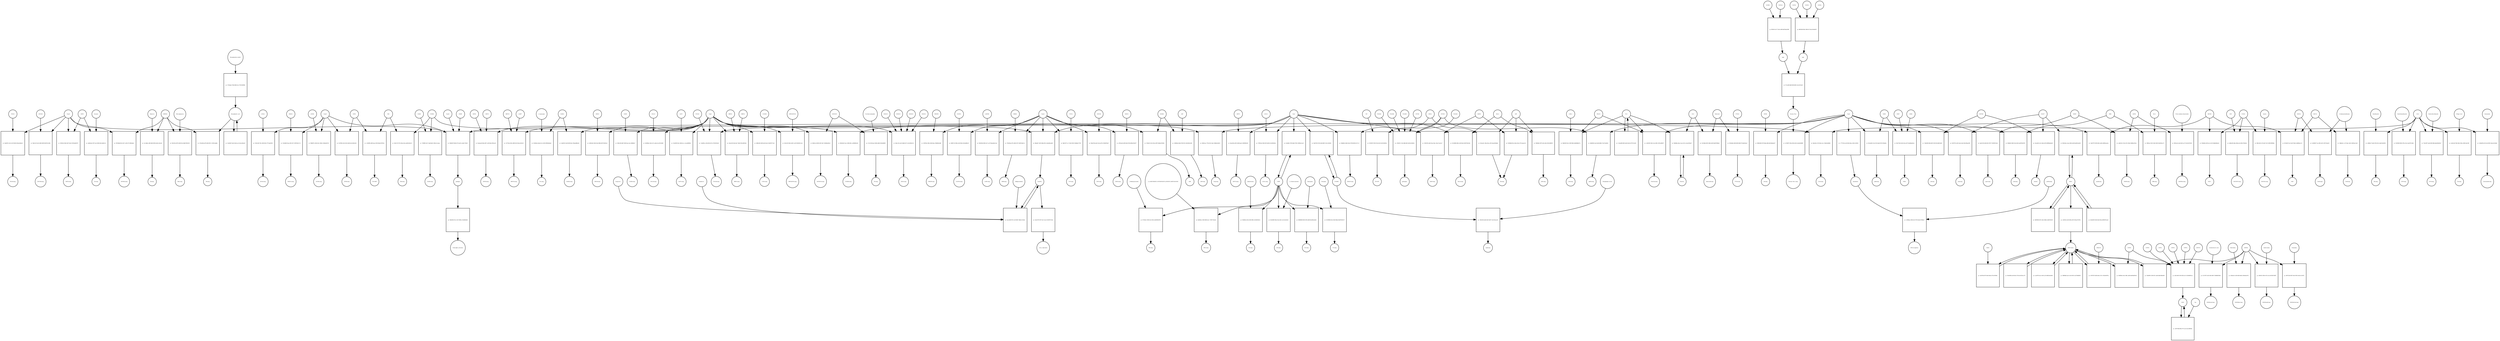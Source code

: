 strict digraph  {
Nsp14 [annotation=urn_miriam_uniprot_P0C6X7, bipartite=0, cls=macromolecule, fontsize=4, label=Nsp14, shape=circle];
"pr_0ab9307e-54c5-4e78-8045-4f3edcb46e42" [annotation="", bipartite=1, cls=process, fontsize=4, label="pr_0ab9307e-54c5-4e78-8045-4f3edcb46e42", shape=square];
PEG10comp [annotation="urn_miriam_doi_10.1101%2F2020.06.17.156455", bipartite=0, cls=complex, fontsize=4, label=PEG10comp, shape=circle];
PEG10 [annotation=urn_miriam_uniprot_Q86TG7, bipartite=0, cls=macromolecule, fontsize=4, label=PEG10, shape=circle];
"pr_5b0c0c55-0e52-4845-80f9-605d701cff4b" [annotation="", bipartite=1, cls=process, fontsize=4, label="pr_5b0c0c55-0e52-4845-80f9-605d701cff4b", shape=square];
ZNF250comp [annotation="urn_miriam_doi_10.1101%2F2020.06.17.156455", bipartite=0, cls=complex, fontsize=4, label=ZNF250comp, shape=circle];
ZNF250 [annotation=urn_miriam_uniprot_P15622, bipartite=0, cls=macromolecule, fontsize=4, label=ZNF250, shape=circle];
SIRT5 [annotation=urn_miriam_uniprot_Q9NXA8, bipartite=0, cls=macromolecule, fontsize=4, label=SIRT5, shape=circle];
"pr_ab6b1ba0-1f67-4ca5-84f6-48c5e4d9e13c" [annotation="", bipartite=1, cls=process, fontsize=4, label="pr_ab6b1ba0-1f67-4ca5-84f6-48c5e4d9e13c", shape=square];
SScomp [annotation=urn_miriam_pubmed_17355872, bipartite=0, cls=complex, fontsize=4, label=SScomp, shape=circle];
Suramin [annotation="urn_miriam_pubchem.compound_5361", bipartite=0, cls="simple chemical", fontsize=4, label=Suramin, shape=circle];
"pr_93f302c0-fb62-4027-b6c6-55918ed83570" [annotation="", bipartite=1, cls=process, fontsize=4, label="pr_93f302c0-fb62-4027-b6c6-55918ed83570", shape=square];
SIRT5comp [annotation=urn_miriam_pubmed_32353859, bipartite=0, cls=complex, fontsize=4, label=SIRT5comp, shape=circle];
IMPDH2 [annotation=urn_miriam_uniprot_P12268, bipartite=0, cls=macromolecule, fontsize=4, label=IMPDH2, shape=circle];
"pr_4cc5dddc-e8f6-48d5-8050-de5fec18e22d" [annotation="", bipartite=1, cls=process, fontsize=4, label="pr_4cc5dddc-e8f6-48d5-8050-de5fec18e22d", shape=square];
IRcomp [annotation=urn_miriam_pubmed_17139284, bipartite=0, cls=complex, fontsize=4, label=IRcomp, shape=circle];
Ribavirin [annotation="urn_miriam_pubchem.compound_37542|urn_miriam_doi_10.1016%2FS0140-6736(20)31042-4", bipartite=0, cls="simple chemical", fontsize=4, label=Ribavirin, shape=circle];
"pr_832fc95e-6676-4208-92cd-b8b27f461561" [annotation="", bipartite=1, cls=process, fontsize=4, label="pr_832fc95e-6676-4208-92cd-b8b27f461561", shape=square];
IMercomp [annotation=urn_miriam_pubmed_18506437, bipartite=0, cls=complex, fontsize=4, label=IMercomp, shape=circle];
Mercaptopurine [annotation="urn_miriam_pubchem.compound_667490", bipartite=0, cls="simple chemical", fontsize=4, label=Mercaptopurine, shape=circle];
"Mycophenolate mofetil" [annotation="urn_miriam_pubchem.compound_5281078", bipartite=0, cls="simple chemical", fontsize=4, label="Mycophenolate mofetil", shape=circle];
"pr_2743dada-764b-48fd-b1ce-f736156099fe" [annotation="", bipartite=1, cls=process, fontsize=4, label="pr_2743dada-764b-48fd-b1ce-f736156099fe", shape=square];
"Mycophenolic acid" [annotation="urn_miriam_pubchem.compound_446541|urn_miriam_pubmed_17496727", bipartite=0, cls="simple chemical", fontsize=4, label="Mycophenolic acid", shape=circle];
"pr_247ad30d-ad79-4404-9f51-113f9c5abd8e" [annotation="", bipartite=1, cls=process, fontsize=4, label="pr_247ad30d-ad79-4404-9f51-113f9c5abd8e", shape=square];
IMcomp [annotation=urn_miriam_pubmed_17496727, bipartite=0, cls=complex, fontsize=4, label=IMcomp, shape=circle];
"pr_097449dd-fb14-4417-a356-47115882edbc" [annotation="", bipartite=1, cls=process, fontsize=4, label="pr_097449dd-fb14-4417-a356-47115882edbc", shape=square];
INPDH2comp [annotation=urn_miriam_pubmed_32353859, bipartite=0, cls=complex, fontsize=4, label=INPDH2comp, shape=circle];
Nsp10 [annotation=urn_miriam_uniprot_P0DTD1, bipartite=0, cls=macromolecule, fontsize=4, label=Nsp10, shape=circle];
"pr_9158c366-783c-4f49-829c-9771dad1ff25" [annotation="", bipartite=1, cls=process, fontsize=4, label="pr_9158c366-783c-4f49-829c-9771dad1ff25", shape=square];
AP2A2comp [annotation=urn_miriam_pubmed_32353859, bipartite=0, cls=complex, fontsize=4, label=AP2A2comp, shape=circle];
AP2A2 [annotation=urn_miriam_uniprot_O94973, bipartite=0, cls=macromolecule, fontsize=4, label=AP2A2, shape=circle];
GFER [annotation=urn_miriam_uniprot_P55789, bipartite=0, cls=macromolecule, fontsize=4, label=GFER, shape=circle];
"pr_c4109ff0-e899-4aea-9199-49de3187955e" [annotation="", bipartite=1, cls=process, fontsize=4, label="pr_c4109ff0-e899-4aea-9199-49de3187955e", shape=square];
FGCOMP [annotation=urn_miriam_pubmed_10592235, bipartite=0, cls=complex, fontsize=4, label=FGCOMP, shape=circle];
FAD [annotation="urn_miriam_pubchem.compound_643975", bipartite=0, cls="simple chemical", fontsize=4, label=FAD, shape=circle];
"pr_fcb79f62-d3c8-4522-b406-6e5c6436c041" [annotation="", bipartite=1, cls=process, fontsize=4, label="pr_fcb79f62-d3c8-4522-b406-6e5c6436c041", shape=square];
GFERcomp [annotation=urn_miriam_pubmed_32353859, bipartite=0, cls=complex, fontsize=4, label=GFERcomp, shape=circle];
"pr_5232d406-54ae-4f52-9517-2f870263c7c3" [annotation="", bipartite=1, cls=process, fontsize=4, label="pr_5232d406-54ae-4f52-9517-2f870263c7c3", shape=square];
ERGIC1comp [annotation=urn_miriam_pubmed_32353859, bipartite=0, cls=complex, fontsize=4, label=ERGIC1comp, shape=circle];
ERGIC1 [annotation=urn_miriam_uniprot_Q969X5, bipartite=0, cls=macromolecule, fontsize=4, label=ERGIC1, shape=circle];
"pr_989d875c-0645-46c1-894b-1230ba99e702" [annotation="", bipartite=1, cls=process, fontsize=4, label="pr_989d875c-0645-46c1-894b-1230ba99e702", shape=square];
AP2M1comp [annotation=urn_miriam_pubmed_32353859, bipartite=0, cls=complex, fontsize=4, label=AP2M1comp, shape=circle];
AP2M1 [annotation=urn_miriam_uniprot_Q96CW1, bipartite=0, cls=macromolecule, fontsize=4, label=AP2M1, shape=circle];
Nsp8 [annotation="urn_miriam_uniprot_P0DTD1|urn_miriam_ncbiprotein_YP_009725304|urn_miriam_taxonomy_2697049", bipartite=0, cls=macromolecule, fontsize=4, label=Nsp8, shape=circle];
"pr_0eebaed4-838a-4857-a160-89aa7485cafd" [annotation="", bipartite=1, cls=process, fontsize=4, label="pr_0eebaed4-838a-4857-a160-89aa7485cafd", shape=square];
SRP54comp [annotation=urn_miriam_pubmed_32353859, bipartite=0, cls=complex, fontsize=4, label=SRP54comp, shape=circle];
SRP54 [annotation=urn_miriam_uniprot_P61011, bipartite=0, cls=macromolecule, fontsize=4, label=SRP54, shape=circle];
SRP19 [annotation=urn_miriam_uniprot_P09132, bipartite=0, cls=macromolecule, fontsize=4, label=SRP19, shape=circle];
"pr_e609cbb3-2040-43e4-980b-4837328334c2" [annotation="", bipartite=1, cls=process, fontsize=4, label="pr_e609cbb3-2040-43e4-980b-4837328334c2", shape=square];
DDX10comp [annotation=urn_miriam_pubmed_32353859, bipartite=0, cls=complex, fontsize=4, label=DDX10comp, shape=circle];
DDX10 [annotation=urn_miriam_uniprot_Q13206, bipartite=0, cls=macromolecule, fontsize=4, label=DDX10, shape=circle];
"pr_3e77d16e-605e-489f-b516-81ba15d19cf1" [annotation="", bipartite=1, cls=process, fontsize=4, label="pr_3e77d16e-605e-489f-b516-81ba15d19cf1", shape=square];
MEPCEcomp [annotation=urn_miriam_pubmed_29845934, bipartite=0, cls=complex, fontsize=4, label=MEPCEcomp, shape=circle];
MEPCE [annotation=urn_miriam_uniprot_Q7L2J0, bipartite=0, cls=macromolecule, fontsize=4, label=MEPCE, shape=circle];
LARP7 [annotation=urn_miriam_uniprot_Q4G0J3, bipartite=0, cls=macromolecule, fontsize=4, label=LARP7, shape=circle];
"pr_5bf9c436-d8d7-4f06-9eee-6acc408b82a7" [annotation="", bipartite=1, cls=process, fontsize=4, label="pr_5bf9c436-d8d7-4f06-9eee-6acc408b82a7", shape=square];
NGDNcomp [annotation=urn_miriam_pubmed_32353859, bipartite=0, cls=complex, fontsize=4, label=NGDNcomp, shape=circle];
NGDN [annotation=urn_miriam_uniprot_Q8NEJ9, bipartite=0, cls=macromolecule, fontsize=4, label=NGDN, shape=circle];
NARS2 [annotation=urn_miriam_uniprot_Q96I59, bipartite=0, cls=macromolecule, fontsize=4, label=NARS2, shape=circle];
"pr_02296a9a-4ded-4c3c-b196-3ff094d3dab1" [annotation="", bipartite=1, cls=process, fontsize=4, label="pr_02296a9a-4ded-4c3c-b196-3ff094d3dab1", shape=square];
NLcomp [annotation=urn_miriam_pubmed_16753178, bipartite=0, cls=complex, fontsize=4, label=NLcomp, shape=circle];
"L-Asparagine" [annotation="urn_miriam_pubchem.compound_6267", bipartite=0, cls="simple chemical", fontsize=4, label="L-Asparagine", shape=circle];
"pr_2ab0d7e0-3a6f-400f-b9a1-058aa688dc4b" [annotation="", bipartite=1, cls=process, fontsize=4, label="pr_2ab0d7e0-3a6f-400f-b9a1-058aa688dc4b", shape=square];
NARS2comp [annotation="urn_miriam_doi_10.1101%2F2020.03.31.019216", bipartite=0, cls=complex, fontsize=4, label=NARS2comp, shape=circle];
Nsp7 [annotation=urn_miriam_uniprot_P0DTD1, bipartite=0, cls=macromolecule, fontsize=4, label=Nsp7, shape=circle];
"pr_b4acb95a-d019-4268-baa6-214ff6090c06" [annotation="", bipartite=1, cls=process, fontsize=4, label="pr_b4acb95a-d019-4268-baa6-214ff6090c06", shape=square];
SRP72comp [annotation=urn_miriam_pubmed_32353859, bipartite=0, cls=complex, fontsize=4, label=SRP72comp, shape=circle];
SRP72 [annotation=urn_miriam_uniprot_O76094, bipartite=0, cls=macromolecule, fontsize=4, label=SRP72, shape=circle];
"pr_9e090b4e-36a2-4c7a-a4de-6ca33321b96f" [annotation="", bipartite=1, cls=process, fontsize=4, label="pr_9e090b4e-36a2-4c7a-a4de-6ca33321b96f", shape=square];
NOL10comp [annotation=urn_miriam_pubmed_32353859, bipartite=0, cls=complex, fontsize=4, label=NOL10comp, shape=circle];
NOL10 [annotation=urn_miriam_uniprot_Q9BSC4, bipartite=0, cls=macromolecule, fontsize=4, label=NOL10, shape=circle];
SEPSECS [annotation=urn_miriam_uniprot_Q9HD40, bipartite=0, cls=macromolecule, fontsize=4, label=SEPSECS, shape=circle];
"pr_a71e3128-bee2-4946-a98d-f5c8fa0df60f" [annotation="", bipartite=1, cls=process, fontsize=4, label="pr_a71e3128-bee2-4946-a98d-f5c8fa0df60f", shape=square];
SPcomp [annotation=urn_miriam_pubmed_17194211, bipartite=0, cls=complex, fontsize=4, label=SPcomp, shape=circle];
"Pyridoxal phosphate" [annotation="urn_miriam_pubchem.compound_1051", bipartite=0, cls="simple chemical", fontsize=4, label="Pyridoxal phosphate", shape=circle];
"pr_d04d1ce9-d056-4391-9dc7-df2dfda494c4" [annotation="", bipartite=1, cls=process, fontsize=4, label="pr_d04d1ce9-d056-4391-9dc7-df2dfda494c4", shape=square];
SEPSECScomp [annotation=urn_miriam_pubmed_32353859, bipartite=0, cls=complex, fontsize=4, label=SEPSECScomp, shape=circle];
"pr_25e459f5-0fa1-4404-bccc-e1ea2d6f004c" [annotation="", bipartite=1, cls=process, fontsize=4, label="pr_25e459f5-0fa1-4404-bccc-e1ea2d6f004c", shape=square];
AATFcomp [annotation=urn_miriam_pubmed_32353859, bipartite=0, cls=complex, fontsize=4, label=AATFcomp, shape=circle];
AATF [annotation=urn_miriam_uniprot_Q9NY61, bipartite=0, cls=macromolecule, fontsize=4, label=AATF, shape=circle];
MRPS5 [annotation="", bipartite=0, cls=macromolecule, fontsize=4, label=MRPS5, shape=circle];
"pr_e9cbe190-3feb-4bc7-9d42-955e360f14fe" [annotation="", bipartite=1, cls=process, fontsize=4, label="pr_e9cbe190-3feb-4bc7-9d42-955e360f14fe", shape=square];
MRPScomp [annotation=urn_miriam_pubmed_32353859, bipartite=0, cls=complex, fontsize=4, label=MRPScomp, shape=circle];
MRPS2 [annotation=urn_miriam_uniprot_Q9Y399, bipartite=0, cls=macromolecule, fontsize=4, label=MRPS2, shape=circle];
EXOSC2 [annotation=urn_miriam_uniprot_Q13868, bipartite=0, cls=macromolecule, fontsize=4, label=EXOSC2, shape=circle];
"pr_b4bcc91e-ba52-4b8d-9e73-1e16c858a7e9" [annotation="", bipartite=1, cls=process, fontsize=4, label="pr_b4bcc91e-ba52-4b8d-9e73-1e16c858a7e9", shape=square];
EXOCcomp [annotation="urn_miriam_pubmed_32353859|urn_miriam_pubmed_28514442", bipartite=0, cls=complex, fontsize=4, label=EXOCcomp, shape=circle];
EXOSC3 [annotation=urn_miriam_uniprot_Q9NQT5, bipartite=0, cls=macromolecule, fontsize=4, label=EXOSC3, shape=circle];
EXOSC5 [annotation=urn_miriam_uniprot_Q9NQT4, bipartite=0, cls=macromolecule, fontsize=4, label=EXOSC5, shape=circle];
EXOSC8 [annotation=urn_miriam_uniprot_Q96B26, bipartite=0, cls=macromolecule, fontsize=4, label=EXOSC8, shape=circle];
FOCAD [annotation=urn_miriam_uniprot_Q5VW36, bipartite=0, cls=macromolecule, fontsize=4, label=FOCAD, shape=circle];
"pr_13ed061a-a7dd-4f2d-9c55-a755f32032e8" [annotation="", bipartite=1, cls=process, fontsize=4, label="pr_13ed061a-a7dd-4f2d-9c55-a755f32032e8", shape=square];
FOCADcomp [annotation="urn_miriam_doi_10.1101%2F2020.06.17.156455", bipartite=0, cls=complex, fontsize=4, label=FOCADcomp, shape=circle];
"pr_6d98c004-348f-4ed5-8a1b-216d47b77c4d" [annotation="", bipartite=1, cls=process, fontsize=4, label="pr_6d98c004-348f-4ed5-8a1b-216d47b77c4d", shape=square];
CCDCcomp [annotation=urn_miriam_pubmed_32353859, bipartite=0, cls=complex, fontsize=4, label=CCDCcomp, shape=circle];
CCDC86 [annotation=urn_miriam_uniprot_Q9H6F5, bipartite=0, cls=macromolecule, fontsize=4, label=CCDC86, shape=circle];
"pr_d10e1010-98e2-4dd7-ac28-55026561c5a2" [annotation="", bipartite=1, cls=process, fontsize=4, label="pr_d10e1010-98e2-4dd7-ac28-55026561c5a2", shape=square];
MPHOSPHcomp [annotation=urn_miriam_pubmed_32353859, bipartite=0, cls=complex, fontsize=4, label=MPHOSPHcomp, shape=circle];
MPHOSPH10 [annotation=urn_miriam_uniprot_O00566, bipartite=0, cls=macromolecule, fontsize=4, label=MPHOSPH10, shape=circle];
RHOA [annotation=urn_miriam_uniprot_P61586, bipartite=0, cls=macromolecule, fontsize=4, label=RHOA, shape=circle];
"pr_b52ae42c-546a-4fee-a3f5-fa4ae9428dab" [annotation="", bipartite=1, cls=process, fontsize=4, label="pr_b52ae42c-546a-4fee-a3f5-fa4ae9428dab", shape=square];
RGcomp [annotation=urn_miriam_pubmed_10592235, bipartite=0, cls=complex, fontsize=4, label=RGcomp, shape=circle];
GDP [annotation="urn_miriam_pubchem.compound_135398619", bipartite=0, cls="simple chemical", fontsize=4, label=GDP, shape=circle];
"pr_46bb80c4-b662-40a3-9748-86291c017c11" [annotation="", bipartite=1, cls=process, fontsize=4, label="pr_46bb80c4-b662-40a3-9748-86291c017c11", shape=square];
RHOA7comp [annotation=urn_miriam_pubmed_32353859, bipartite=0, cls=complex, fontsize=4, label=RHOA7comp, shape=circle];
RAB7A [annotation=urn_miriam_uniprot_P51149, bipartite=0, cls=macromolecule, fontsize=4, label=RAB7A, shape=circle];
"pr_f2206bb0-fb1e-4b2a-b34a-3573cabae3c4" [annotation="", bipartite=1, cls=process, fontsize=4, label="pr_f2206bb0-fb1e-4b2a-b34a-3573cabae3c4", shape=square];
"pr_169253f3-a6d5-43ea-94ac-54ee7cedc2a7" [annotation="", bipartite=1, cls=process, fontsize=4, label="pr_169253f3-a6d5-43ea-94ac-54ee7cedc2a7", shape=square];
RAB7comp [annotation=urn_miriam_pubmed_32353859, bipartite=0, cls=complex, fontsize=4, label=RAB7comp, shape=circle];
COMT [annotation=urn_miriam_uniprot_P21964, bipartite=0, cls=macromolecule, fontsize=4, label=COMT, shape=circle];
"pr_9172b2e1-3904-41e2-90c6-abf29045b769" [annotation="", bipartite=1, cls=process, fontsize=4, label="pr_9172b2e1-3904-41e2-90c6-abf29045b769", shape=square];
MCcomp [annotation=urn_miriam_pubmed_1170911, bipartite=0, cls=complex, fontsize=4, label=MCcomp, shape=circle];
"2-Methoxyestradiol" [annotation="urn_miriam_pubchem.compound_66414", bipartite=0, cls="simple chemical", fontsize=4, label="2-Methoxyestradiol", shape=circle];
"pr_da0d2bca-5206-4849-a4cc-719677c82ee6" [annotation="", bipartite=1, cls=process, fontsize=4, label="pr_da0d2bca-5206-4849-a4cc-719677c82ee6", shape=square];
DNCcomp [annotation=urn_miriam_pubmed_10592235, bipartite=0, cls=complex, fontsize=4, label=DNCcomp, shape=circle];
"(3_4-DIHYDROXY-2-NITROPHENYL)(PHENYL)METHANONE" [annotation="urn_miriam_pubchem.compound_6914595", bipartite=0, cls="simple chemical", fontsize=4, label="(3_4-DIHYDROXY-2-NITROPHENYL)(PHENYL)METHANONE", shape=circle];
"pr_91d68cbe-b25a-4620-808c-d2526f25b51c" [annotation="", bipartite=1, cls=process, fontsize=4, label="pr_91d68cbe-b25a-4620-808c-d2526f25b51c", shape=square];
ACcomp [annotation=urn_miriam_pubmed_20196537, bipartite=0, cls=complex, fontsize=4, label=ACcomp, shape=circle];
Ademetionine [annotation="urn_miriam_pubchem.compound_34755", bipartite=0, cls="simple chemical", fontsize=4, label=Ademetionine, shape=circle];
"pr_0dc28d93-f4de-43ea-8dc5-a5c41ed1fa26" [annotation="", bipartite=1, cls=process, fontsize=4, label="pr_0dc28d93-f4de-43ea-8dc5-a5c41ed1fa26", shape=square];
DCcomp [annotation=urn_miriam_pubmed_17016423, bipartite=0, cls=complex, fontsize=4, label=DCcomp, shape=circle];
"3_5-Dinitrocatechol" [annotation="urn_miriam_pubchem.compound_3870203", bipartite=0, cls="simple chemical", fontsize=4, label="3_5-Dinitrocatechol", shape=circle];
"pr_64fd0848-8328-4190-a0d8-44e206a24a0b" [annotation="", bipartite=1, cls=process, fontsize=4, label="pr_64fd0848-8328-4190-a0d8-44e206a24a0b", shape=square];
NCcomp [annotation=urn_miriam_pubmed_12876237, bipartite=0, cls=complex, fontsize=4, label=NCcomp, shape=circle];
Entacapone [annotation="urn_miriam_pubchem.compound_5281081", bipartite=0, cls="simple chemical", fontsize=4, label=Entacapone, shape=circle];
"pr_0c03966b-9e3e-462d-9dda-b9a878529137" [annotation="", bipartite=1, cls=process, fontsize=4, label="pr_0c03966b-9e3e-462d-9dda-b9a878529137", shape=square];
TCcomp [annotation=urn_miriam_pubmed_20502133, bipartite=0, cls=complex, fontsize=4, label=TCcomp, shape=circle];
Tolcapone [annotation="urn_miriam_pubchem.compound_4659569", bipartite=0, cls="simple chemical", fontsize=4, label=Tolcapone, shape=circle];
"pr_6c2bd6fc-8709-4bb5-9760-15f000ec5ac8" [annotation="", bipartite=1, cls=process, fontsize=4, label="pr_6c2bd6fc-8709-4bb5-9760-15f000ec5ac8", shape=square];
pathogen [annotation="urn_miriam_doi_10.1101%2F2020.03.31.019216", bipartite=0, cls=complex, fontsize=4, label=pathogen, shape=circle];
"pr_f2bb35b5-b7ac-4c91-9484-a118edf0a0d2" [annotation="", bipartite=1, cls=process, fontsize=4, label="pr_f2bb35b5-b7ac-4c91-9484-a118edf0a0d2", shape=square];
Neutrophil_activation [annotation="", bipartite=0, cls=phenotype, fontsize=4, label=Neutrophil_activation, shape=circle];
RALA [annotation=urn_miriam_uniprot_P11233, bipartite=0, cls=macromolecule, fontsize=4, label=RALA, shape=circle];
"pr_9580d9af-39f7-4e02-af6e-02f2c6fbff39" [annotation="", bipartite=1, cls=process, fontsize=4, label="pr_9580d9af-39f7-4e02-af6e-02f2c6fbff39", shape=square];
GDPcomp [annotation=urn_miriam_pubmed_10592235, bipartite=0, cls=complex, fontsize=4, label=GDPcomp, shape=circle];
"pr_45c99d69-d9fe-4c08-83ed-5d927943c84c" [annotation="", bipartite=1, cls=process, fontsize=4, label="pr_45c99d69-d9fe-4c08-83ed-5d927943c84c", shape=square];
RALAcomp [annotation=urn_miriam_pubmed_32353859, bipartite=0, cls=complex, fontsize=4, label=RALAcomp, shape=circle];
CYB5R3 [annotation=urn_miriam_uniprot_P00387, bipartite=0, cls=macromolecule, fontsize=4, label=CYB5R3, shape=circle];
"pr_5dfe7a7f-0752-43be-b32a-ad43b12b9c15" [annotation="", bipartite=1, cls=process, fontsize=4, label="pr_5dfe7a7f-0752-43be-b32a-ad43b12b9c15", shape=square];
FADcomp [annotation=urn_miriam_pubmed_17016423, bipartite=0, cls=complex, fontsize=4, label=FADcomp, shape=circle];
"pr_745ff861-dfc7-4ed6-bb61-365bc3ccdeaa" [annotation="", bipartite=1, cls=process, fontsize=4, label="pr_745ff861-dfc7-4ed6-bb61-365bc3ccdeaa", shape=square];
NADHcomp [annotation=urn_miriam_pubmed_17341833, bipartite=0, cls=complex, fontsize=4, label=NADHcomp, shape=circle];
NADH [annotation="urn_miriam_pubchem.compound_439153", bipartite=0, cls="simple chemical", fontsize=4, label=NADH, shape=circle];
"pr_88b14b23-5eec-4380-bf0c-acf488284c46" [annotation="", bipartite=1, cls=process, fontsize=4, label="pr_88b14b23-5eec-4380-bf0c-acf488284c46", shape=square];
CYB5R3comp [annotation=urn_miriam_pubmed_32353859, bipartite=0, cls=complex, fontsize=4, label=CYB5R3comp, shape=circle];
"pr_60482d7f-600d-4176-ab33-ce4d2c755d51" [annotation="", bipartite=1, cls=process, fontsize=4, label="pr_60482d7f-600d-4176-ab33-ce4d2c755d51", shape=square];
Nsp9 [annotation="urn_miriam_uniprot_P0DTD1|urn_miriam_ncbiprotein_YP_009725305", bipartite=0, cls=macromolecule, fontsize=4, label=Nsp9, shape=circle];
Nsp16 [annotation=urn_miriam_uniprot_P0C6X7, bipartite=0, cls=macromolecule, fontsize=4, label=Nsp16, shape=circle];
NEMF [annotation=urn_miriam_uniprot_O60524, bipartite=0, cls=macromolecule, fontsize=4, label=NEMF, shape=circle];
homodimer [annotation=urn_miriam_pubmed_19153232, bipartite=0, cls=complex, fontsize=4, label=homodimer, shape=circle];
"pr_e3368aaa-5844-4e1f-9743-8a4e157682a5" [annotation="", bipartite=1, cls=process, fontsize=4, label="pr_e3368aaa-5844-4e1f-9743-8a4e157682a5", shape=square];
RNArecognition [annotation=urn_miriam_pubmed_19153232, bipartite=0, cls=complex, fontsize=4, label=RNArecognition, shape=circle];
ssRNAoligo [annotation=urn_miriam_pubmed_19153232, bipartite=0, cls="nucleic acid feature", fontsize=4, label=ssRNAoligo, shape=circle];
"pr_c777331b-ecbf-4042-b0ea-c6b31c2f2832" [annotation="", bipartite=1, cls=process, fontsize=4, label="pr_c777331b-ecbf-4042-b0ea-c6b31c2f2832", shape=square];
"pr_279f52ed-5380-4f35-b40f-0a7a4835b03a" [annotation="", bipartite=1, cls=process, fontsize=4, label="pr_279f52ed-5380-4f35-b40f-0a7a4835b03a", shape=square];
ACSLcomp [annotation=urn_miriam_pubmed_32353859, bipartite=0, cls=complex, fontsize=4, label=ACSLcomp, shape=circle];
ACSL3 [annotation="", bipartite=0, cls=macromolecule, fontsize=4, label=ACSL3, shape=circle];
CA12 [annotation=urn_miriam_uniprot_O43570, bipartite=0, cls=macromolecule, fontsize=4, label=CA12, shape=circle];
"pr_a4086e17-6a84-4764-922c-bebb7eb835f6" [annotation="", bipartite=1, cls=process, fontsize=4, label="pr_a4086e17-6a84-4764-922c-bebb7eb835f6", shape=square];
BZcomp [annotation=urn_miriam_pubmed_19119014, bipartite=0, cls=complex, fontsize=4, label=BZcomp, shape=circle];
Benzthiazide [annotation="urn_miriam_pubchem.compound_2343", bipartite=0, cls="simple chemical", fontsize=4, label=Benzthiazide, shape=circle];
"pr_651f9069-9820-47fb-a7eb-c4ee870116db" [annotation="", bipartite=1, cls=process, fontsize=4, label="pr_651f9069-9820-47fb-a7eb-c4ee870116db", shape=square];
HFTcomp [annotation=urn_miriam_pubmed_19119014, bipartite=0, cls=complex, fontsize=4, label=HFTcomp, shape=circle];
Hydroflumethiazide [annotation="urn_miriam_pubchem.compound_70876165", bipartite=0, cls="simple chemical", fontsize=4, label=Hydroflumethiazide, shape=circle];
"pr_7b5c4f97-5ad4-4f49-9fdb-dba834b450a7" [annotation="", bipartite=1, cls=process, fontsize=4, label="pr_7b5c4f97-5ad4-4f49-9fdb-dba834b450a7", shape=square];
HCTcomp [annotation=urn_miriam_pubmed_19119014, bipartite=0, cls=complex, fontsize=4, label=HCTcomp, shape=circle];
Hydrochlorothiazide [annotation="urn_miriam_pubchem.compound_3639", bipartite=0, cls="simple chemical", fontsize=4, label=Hydrochlorothiazide, shape=circle];
"pr_e4e61efd-7b83-406c-856a-c00811a6a7d6" [annotation="", bipartite=1, cls=process, fontsize=4, label="pr_e4e61efd-7b83-406c-856a-c00811a6a7d6", shape=square];
EAcomp [annotation=urn_miriam_pubmed_20185318, bipartite=0, cls=complex, fontsize=4, label=EAcomp, shape=circle];
"Ellagic Acid" [annotation="urn_miriam_pubchem.compound_5281855", bipartite=0, cls="simple chemical", fontsize=4, label="Ellagic Acid", shape=circle];
"pr_c6feb4f9-bc59-4c2d-9835-2dee2e1b1bb4" [annotation="", bipartite=1, cls=process, fontsize=4, label="pr_c6feb4f9-bc59-4c2d-9835-2dee2e1b1bb4", shape=square];
ZonisamideComp [annotation=urn_miriam_pubmed_19703035, bipartite=0, cls=complex, fontsize=4, label=ZonisamideComp, shape=circle];
Zonisamide [annotation="urn_miriam_pubchem.substance_5734", bipartite=0, cls="simple chemical", fontsize=4, label=Zonisamide, shape=circle];
"pr_6da5af2e-1f19-40a2-a2cc-3fba63a668b1" [annotation="", bipartite=1, cls=process, fontsize=4, label="pr_6da5af2e-1f19-40a2-a2cc-3fba63a668b1", shape=square];
CA12comp [annotation="urn_miriam_doi_10.1101%2F2020.06.17.156455", bipartite=0, cls=complex, fontsize=4, label=CA12comp, shape=circle];
"pr_9de9702f-5550-4efb-866f-7a25c1d52601" [annotation="", bipartite=1, cls=process, fontsize=4, label="pr_9de9702f-5550-4efb-866f-7a25c1d52601", shape=square];
SCARB1 [annotation=urn_miriam_uniprot_Q8WTV0, bipartite=0, cls=macromolecule, fontsize=4, label=SCARB1, shape=circle];
"pr_53fe361d-ba46-4e81-b407-15a511beca26" [annotation="", bipartite=1, cls=process, fontsize=4, label="pr_53fe361d-ba46-4e81-b407-15a511beca26", shape=square];
lipidcomp [annotation=urn_miriam_pubmed_16530182, bipartite=0, cls=complex, fontsize=4, label=lipidcomp, shape=circle];
"Phosphatidyl serine" [annotation="urn_miriam_pubchem.compound_6323481", bipartite=0, cls="simple chemical", fontsize=4, label="Phosphatidyl serine", shape=circle];
Nsp12 [annotation=urn_miriam_uniprot_P0DTD1, bipartite=0, cls=macromolecule, fontsize=4, label=Nsp12, shape=circle];
"pr_34076fe2-4f8e-4284-84aa-556b660a3dbf" [annotation="", bipartite=1, cls=process, fontsize=4, label="pr_34076fe2-4f8e-4284-84aa-556b660a3dbf", shape=square];
MYCBPcomp [annotation=urn_miriam_pubmed_32353859, bipartite=0, cls=complex, fontsize=4, label=MYCBPcomp, shape=circle];
MYCBP2 [annotation=urn_miriam_uniprot_O75592, bipartite=0, cls=macromolecule, fontsize=4, label=MYCBP2, shape=circle];
"pr_8d967c52-9f8a-4c49-854d-1d52a6884c1f" [annotation="", bipartite=1, cls=process, fontsize=4, label="pr_8d967c52-9f8a-4c49-854d-1d52a6884c1f", shape=square];
ZC3H7Acomp [annotation=urn_miriam_pubmed_32353859, bipartite=0, cls=complex, fontsize=4, label=ZC3H7Acomp, shape=circle];
"ZC3H7A " [annotation=urn_miriam_uniprot_Q8IWR0, bipartite=0, cls=macromolecule, fontsize=4, label="ZC3H7A ", shape=circle];
"pr_0042943d-0962-4e7c-ae7f-9ba4a6ba7eed" [annotation="", bipartite=1, cls=process, fontsize=4, label="pr_0042943d-0962-4e7c-ae7f-9ba4a6ba7eed", shape=square];
LARPcomp [annotation=urn_miriam_pubmed_32353859, bipartite=0, cls=complex, fontsize=4, label=LARPcomp, shape=circle];
"LARP4B " [annotation=urn_miriam_uniprot_Q92615, bipartite=0, cls=macromolecule, fontsize=4, label="LARP4B ", shape=circle];
"pr_789c08ea-0f7a-4b92-b747-26947afba7cc" [annotation="", bipartite=1, cls=process, fontsize=4, label="pr_789c08ea-0f7a-4b92-b747-26947afba7cc", shape=square];
RBMcomp [annotation=urn_miriam_pubmed_32353859, bipartite=0, cls=complex, fontsize=4, label=RBMcomp, shape=circle];
RBM41 [annotation=urn_miriam_uniprot_Q96IZ5, bipartite=0, cls=macromolecule, fontsize=4, label=RBM41, shape=circle];
"pr_9dd213f7-ccc7-46c6-9635-35bd4ba71790" [annotation="", bipartite=1, cls=process, fontsize=4, label="pr_9dd213f7-ccc7-46c6-9635-35bd4ba71790", shape=square];
TCFcomp [annotation=urn_miriam_pubmed_32353859, bipartite=0, cls=complex, fontsize=4, label=TCFcomp, shape=circle];
TCF12 [annotation=urn_miriam_uniprot_Q99081, bipartite=0, cls=macromolecule, fontsize=4, label=TCF12, shape=circle];
"pr_85de474d-ade5-41a4-ab70-a70d2fd7bef1" [annotation="", bipartite=1, cls=process, fontsize=4, label="pr_85de474d-ade5-41a4-ab70-a70d2fd7bef1", shape=square];
ZNFcomp [annotation=urn_miriam_pubmed_32353859, bipartite=0, cls=complex, fontsize=4, label=ZNFcomp, shape=circle];
ZNF318 [annotation=urn_miriam_uniprot_Q5VUA4, bipartite=0, cls=macromolecule, fontsize=4, label=ZNF318, shape=circle];
BCKDK [annotation=urn_miriam_uniprot_O14874, bipartite=0, cls=macromolecule, fontsize=4, label=BCKDK, shape=circle];
"pr_cf8400de-8d2d-4748-9312-42b3206c43f6" [annotation="", bipartite=1, cls=process, fontsize=4, label="pr_cf8400de-8d2d-4748-9312-42b3206c43f6", shape=square];
ADPcomp [annotation=urn_miriam_pubmed_17016423, bipartite=0, cls=complex, fontsize=4, label=ADPcomp, shape=circle];
ADP [annotation="urn_miriam_pubchem.compound_6022", bipartite=0, cls="simple chemical", fontsize=4, label=ADP, shape=circle];
"pr_510b4110-2fc0-49ce-887f-02b8a347d95b" [annotation="", bipartite=1, cls=process, fontsize=4, label="pr_510b4110-2fc0-49ce-887f-02b8a347d95b", shape=square];
s389 [annotation=urn_miriam_pubmed_32353859, bipartite=0, cls=complex, fontsize=4, label=s389, shape=circle];
"pr_a870ea04-e999-4fa9-b766-df04e5916d77" [annotation="", bipartite=1, cls=process, fontsize=4, label="pr_a870ea04-e999-4fa9-b766-df04e5916d77", shape=square];
SBNOcomp [annotation=urn_miriam_pubmed_32353859, bipartite=0, cls=complex, fontsize=4, label=SBNOcomp, shape=circle];
SBNO1 [annotation=urn_miriam_uniprot_A3KN83, bipartite=0, cls=macromolecule, fontsize=4, label=SBNO1, shape=circle];
Nsp7812 [annotation="urn_miriam_doi_10.1126%2Fscience.abc1560", bipartite=0, cls=complex, fontsize=4, label=Nsp7812, shape=circle];
"pr_4a5e27f5-9337-4e11-bca5-253d7f27120a" [annotation="", bipartite=1, cls=process, fontsize=4, label="pr_4a5e27f5-9337-4e11-bca5-253d7f27120a", shape=square];
virus_replication [annotation="urn_miriam_doi_10.1126%2Fscience.abc1560", bipartite=0, cls=phenotype, fontsize=4, label=virus_replication, shape=circle];
"pr_df6ad8c7-b019-48de-891c-bdcbd62eafd6" [annotation="", bipartite=1, cls=process, fontsize=4, label="pr_df6ad8c7-b019-48de-891c-bdcbd62eafd6", shape=square];
ELN [annotation=urn_miriam_uniprot_P15502, bipartite=0, cls=macromolecule, fontsize=4, label=ELN, shape=circle];
"pr_5c014d6e-80f1-46b9-a94f-f4e8d75689ad" [annotation="", bipartite=1, cls=process, fontsize=4, label="pr_5c014d6e-80f1-46b9-a94f-f4e8d75689ad", shape=square];
RofecoxibComp [annotation="urn_miriam_pubmed_17620346|urn_miriam_pubmed_16679386", bipartite=0, cls=complex, fontsize=4, label=RofecoxibComp, shape=circle];
Rofecoxib [annotation="urn_miriam_pubchem.compound_5090", bipartite=0, cls="simple chemical", fontsize=4, label=Rofecoxib, shape=circle];
EDNRA [annotation=urn_miriam_uniprot_P25101, bipartite=0, cls=macromolecule, fontsize=4, label=EDNRA, shape=circle];
"pr_41115872-3af5-45b3-96b7-359d6fb955bb" [annotation="", bipartite=1, cls=process, fontsize=4, label="pr_41115872-3af5-45b3-96b7-359d6fb955bb", shape=square];
EDNRAcetComp [annotation=urn_miriam_pubmed_10727528, bipartite=0, cls=complex, fontsize=4, label=EDNRAcetComp, shape=circle];
"Acetylsalicylic acid" [annotation="urn_miriam_pubchem.compound_2244", bipartite=0, cls="simple chemical", fontsize=4, label="Acetylsalicylic acid", shape=circle];
"pr_e63da3e3-c628-4d54-b6d2-2240a8a3e97c" [annotation="", bipartite=1, cls=process, fontsize=4, label="pr_e63da3e3-c628-4d54-b6d2-2240a8a3e97c", shape=square];
EDNRMacComp [annotation="urn_miriam_pubmed_24261583|urn_miriam_pubmed_22862294|urn_miriam_pubmed_22458347", bipartite=0, cls=complex, fontsize=4, label=EDNRMacComp, shape=circle];
Macitentan [annotation="urn_miriam_pubchem.compound_16004692", bipartite=0, cls="simple chemical", fontsize=4, label=Macitentan, shape=circle];
"pr_d2fe0fc5-058e-4155-a12a-d915fb72f687" [annotation="", bipartite=1, cls=process, fontsize=4, label="pr_d2fe0fc5-058e-4155-a12a-d915fb72f687", shape=square];
EDNRAmbComp [annotation=urn_miriam_pubmed_20811346, bipartite=0, cls=complex, fontsize=4, label=EDNRAmbComp, shape=circle];
Ambrisentan [annotation="urn_miriam_pubchem.compound_6918493", bipartite=0, cls="simple chemical", fontsize=4, label=Ambrisentan, shape=circle];
"pr_6697225d-6367-44c9-9501-8e1fac7ad705" [annotation="", bipartite=1, cls=process, fontsize=4, label="pr_6697225d-6367-44c9-9501-8e1fac7ad705", shape=square];
EDNRASitaComp [annotation=urn_miriam_pubmed_17472992, bipartite=0, cls=complex, fontsize=4, label=EDNRASitaComp, shape=circle];
Sitaxentan [annotation="urn_miriam_pubchem.compound_643975", bipartite=0, cls="simple chemical", fontsize=4, label=Sitaxentan, shape=circle];
AIFM1 [annotation=urn_miriam_uniprot_O95831, bipartite=0, cls=macromolecule, fontsize=4, label=AIFM1, shape=circle];
"pr_85ffcab2-a5a6-4b10-ac27-9c45cf427b30" [annotation="", bipartite=1, cls=process, fontsize=4, label="pr_85ffcab2-a5a6-4b10-ac27-9c45cf427b30", shape=square];
AIFMFlaComp [annotation="urn_miriam_pubmed_17016423|urn_miriam_pubmed_17139284|urn_miriam_pubmed_10592235", bipartite=0, cls=complex, fontsize=4, label=AIFMFlaComp, shape=circle];
"Flavin adenine dinucleotide" [annotation="urn_miriam_pubchem.compound_643975", bipartite=0, cls="simple chemical", fontsize=4, label="Flavin adenine dinucleotide", shape=circle];
PCSK1 [annotation="", bipartite=0, cls=macromolecule, fontsize=4, label=PCSK1, shape=circle];
"pr_a8bfa285-d4be-408a-be1d-6fbc7f2b5fa4" [annotation="", bipartite=1, cls=process, fontsize=4, label="pr_a8bfa285-d4be-408a-be1d-6fbc7f2b5fa4", shape=square];
NECENVComp [annotation=urn_miriam_pubmed_8940009, bipartite=0, cls=complex, fontsize=4, label=NECENVComp, shape=circle];
ENV [annotation="urn_miriam_uniprot_A0A517FIL8|urn_miriam_taxonomy_11676", bipartite=0, cls=macromolecule, fontsize=4, label=ENV, shape=circle];
"pr_8481e3fd-1e7b-4de7-b151-085019ff968a" [annotation="", bipartite=1, cls=process, fontsize=4, label="pr_8481e3fd-1e7b-4de7-b151-085019ff968a", shape=square];
NECINsComp [annotation="urn_miriam_pubmed_17016423|urn_miriam_pubmed_17139284", bipartite=0, cls=complex, fontsize=4, label=NECINsComp, shape=circle];
Insulin [annotation=urn_miriam_uniprot_P01308, bipartite=0, cls=macromolecule, fontsize=4, label=Insulin, shape=circle];
MAT2A [annotation=urn_miriam_uniprot_P31153, bipartite=0, cls=macromolecule, fontsize=4, label=MAT2A, shape=circle];
"pr_6c4fb90f-71ee-40f2-af3f-c593721ba021" [annotation="", bipartite=1, cls=process, fontsize=4, label="pr_6c4fb90f-71ee-40f2-af3f-c593721ba021", shape=square];
SAdComp2 [annotation="urn_miriam_pubmed_12660248|urn_miriam_pubmed_12023972|urn_miriam_pubmed_11596649", bipartite=0, cls=complex, fontsize=4, label=SAdComp2, shape=circle];
"S-Adenosylmethionine" [annotation="urn_miriam_pubchem.compound_34755", bipartite=0, cls="simple chemical", fontsize=4, label="S-Adenosylmethionine", shape=circle];
PTGS2 [annotation="", bipartite=0, cls=macromolecule, fontsize=4, label=PTGS2, shape=circle];
"pr_001b0d4e-fd08-460f-b9d9-071de8e92ae0" [annotation="", bipartite=1, cls=process, fontsize=4, label="pr_001b0d4e-fd08-460f-b9d9-071de8e92ae0", shape=square];
PTGScomp [annotation=urn_miriam_pubmed_20724158, bipartite=0, cls=complex, fontsize=4, label=PTGScomp, shape=circle];
MAT1A [annotation=urn_miriam_uniprot_Q00266, bipartite=0, cls=macromolecule, fontsize=4, label=MAT1A, shape=circle];
"pr_3db9ed1c-cc47-4bec-9e43-1df454ec34c6" [annotation="", bipartite=1, cls=process, fontsize=4, label="pr_3db9ed1c-cc47-4bec-9e43-1df454ec34c6", shape=square];
SAdComp [annotation="urn_miriam_pubmed_12631701|urn_miriam_pubmed_12060674|urn_miriam_pubmed_11301045|urn_miriam_pubmed_12660248", bipartite=0, cls=complex, fontsize=4, label=SAdComp, shape=circle];
"EDN1-homo" [annotation=urn_miriam_pubmed_17678888, bipartite=0, cls=complex, fontsize=4, label="EDN1-homo", shape=circle];
"pr_09cb658b-ee40-4be1-b72b-afe532fca179" [annotation="", bipartite=1, cls=process, fontsize=4, label="pr_09cb658b-ee40-4be1-b72b-afe532fca179", shape=square];
"pr_d4d40f44-2ea0-4e0b-8b89-c7ba75e4b3b3" [annotation="", bipartite=1, cls=process, fontsize=4, label="pr_d4d40f44-2ea0-4e0b-8b89-c7ba75e4b3b3", shape=square];
gtf2f2comp [annotation=urn_miriam_pubmed_32353859, bipartite=0, cls=complex, fontsize=4, label=gtf2f2comp, shape=circle];
GTF2F2 [annotation="urn_miriam_uniprot_P13984|urn_miriam_pubmed_10428810", bipartite=0, cls=macromolecule, fontsize=4, label=GTF2F2, shape=circle];
"pr_cd423091-f4d1-4c2a-96f2-cf5f1ed94937" [annotation="", bipartite=1, cls=process, fontsize=4, label="pr_cd423091-f4d1-4c2a-96f2-cf5f1ed94937", shape=square];
Fibrillincomp [annotation=urn_miriam_pubmed_32353859, bipartite=0, cls=complex, fontsize=4, label=Fibrillincomp, shape=circle];
PLG [annotation="", bipartite=0, cls=macromolecule, fontsize=4, label=PLG, shape=circle];
FBLN5 [annotation="", bipartite=0, cls=macromolecule, fontsize=4, label=FBLN5, shape=circle];
"pr_66c4a663-21e4-47ef-bab9-d7b7a7b9a00a" [annotation="", bipartite=1, cls=process, fontsize=4, label="pr_66c4a663-21e4-47ef-bab9-d7b7a7b9a00a", shape=square];
nek9comp [annotation=urn_miriam_pubmed_32353859, bipartite=0, cls=complex, fontsize=4, label=nek9comp, shape=circle];
NEK9 [annotation=urn_miriam_uniprot_Q8TD19, bipartite=0, cls=macromolecule, fontsize=4, label=NEK9, shape=circle];
"pr_dee62136-fa98-4813-87b7-7d339f5519ed" [annotation="", bipartite=1, cls=process, fontsize=4, label="pr_dee62136-fa98-4813-87b7-7d339f5519ed", shape=square];
spartcomp [annotation=urn_miriam_pubmed_32353859, bipartite=0, cls=complex, fontsize=4, label=spartcomp, shape=circle];
SPART [annotation=urn_miriam_uniprot_Q8N0X7, bipartite=0, cls=macromolecule, fontsize=4, label=SPART, shape=circle];
"pr_08681d60-0278-4bba-b6fb-dd51d8a6ed27" [annotation="", bipartite=1, cls=process, fontsize=4, label="pr_08681d60-0278-4bba-b6fb-dd51d8a6ed27", shape=square];
eifcomp [annotation=urn_miriam_pubmed_32353859, bipartite=0, cls=complex, fontsize=4, label=eifcomp, shape=circle];
EIF4H [annotation="urn_miriam_uniprot_Q15056|urn_miriam_pubmed_10585411|urn_miriam_pubmed_11418588", bipartite=0, cls=macromolecule, fontsize=4, label=EIF4H, shape=circle];
"pr_6205707a-d322-4a6c-bdc4-f8e230bacf88" [annotation="", bipartite=1, cls=process, fontsize=4, label="pr_6205707a-d322-4a6c-bdc4-f8e230bacf88", shape=square];
dcafcomp [annotation=urn_miriam_pubmed_32353859, bipartite=0, cls=complex, fontsize=4, label=dcafcomp, shape=circle];
DCAF7 [annotation="urn_miriam_uniprot_P61962|urn_miriam_pubmed_16887337|urn_miriam_pubmed_16949367", bipartite=0, cls=macromolecule, fontsize=4, label=DCAF7, shape=circle];
"pr_7af8e98f-828b-46b7-b556-85c0d815d22f" [annotation="", bipartite=1, cls=process, fontsize=4, label="pr_7af8e98f-828b-46b7-b556-85c0d815d22f", shape=square];
znfcomp [annotation=urn_miriam_pubmed_32353859, bipartite=0, cls=complex, fontsize=4, label=znfcomp, shape=circle];
ZNF503 [annotation=urn_miriam_uniprot_Q96F45, bipartite=0, cls=macromolecule, fontsize=4, label=ZNF503, shape=circle];
"pr_828dfaf5-4865-422a-80c8-adb7f0423f7d" [annotation="", bipartite=1, cls=process, fontsize=4, label="pr_828dfaf5-4865-422a-80c8-adb7f0423f7d", shape=square];
mibcomp [annotation=urn_miriam_pubmed_32353859, bipartite=0, cls=complex, fontsize=4, label=mibcomp, shape=circle];
MIB1 [annotation="urn_miriam_uniprot_Q86YT6|urn_miriam_pubmed_24185901", bipartite=0, cls=macromolecule, fontsize=4, label=MIB1, shape=circle];
"pr_d1ae9eff-e32c-46a8-a935-b9f986ab0a06" [annotation="", bipartite=1, cls=process, fontsize=4, label="pr_d1ae9eff-e32c-46a8-a935-b9f986ab0a06", shape=square];
dcafznf [annotation=urn_miriam_pubmed_27705803, bipartite=0, cls=complex, fontsize=4, label=dcafznf, shape=circle];
"pr_2a79d97f-538a-4f3b-b146-2cda9e00df88" [annotation="", bipartite=1, cls=process, fontsize=4, label="pr_2a79d97f-538a-4f3b-b146-2cda9e00df88", shape=square];
"Nuclear Pore comp" [annotation=urn_miriam_pubmed_32353859, bipartite=0, cls=complex, fontsize=4, label="Nuclear Pore comp", shape=circle];
"Nuclear Pore" [annotation=urn_miriam_pubmed_32296183, bipartite=0, cls=complex, fontsize=4, label="Nuclear Pore", shape=circle];
NUP214 [annotation=urn_miriam_uniprot_P35658, bipartite=0, cls=macromolecule, fontsize=4, label=NUP214, shape=circle];
"pr_ff4550c5-bc77-43e3-a990-b607bda32f96" [annotation="", bipartite=1, cls=process, fontsize=4, label="pr_ff4550c5-bc77-43e3-a990-b607bda32f96", shape=square];
nup2 [annotation=urn_miriam_pubmed_9049309, bipartite=0, cls=complex, fontsize=4, label=nup2, shape=circle];
NUP88 [annotation="urn_miriam_uniprot_Q99567|urn_miriam_pubmed_30543681", bipartite=0, cls=macromolecule, fontsize=4, label=NUP88, shape=circle];
"pr_07ceefb0-bb6f-4ffd-8d92-2e3a12f12af4" [annotation="", bipartite=1, cls=process, fontsize=4, label="pr_07ceefb0-bb6f-4ffd-8d92-2e3a12f12af4", shape=square];
nup1 [annotation=urn_miriam_pubmed_12196509, bipartite=0, cls=complex, fontsize=4, label=nup1, shape=circle];
"pr_0535f507-f039-47a6-b232-f4cf0148305e" [annotation="", bipartite=1, cls=process, fontsize=4, label="pr_0535f507-f039-47a6-b232-f4cf0148305e", shape=square];
"TAT-HIV" [annotation=urn_miriam_pubmed_8934526, bipartite=0, cls=complex, fontsize=4, label="TAT-HIV", shape=circle];
TAT [annotation="urn_miriam_uniprot_A6MI22|urn_miriam_taxonomy_11676", bipartite=0, cls=macromolecule, fontsize=4, label=TAT, shape=circle];
EDN1 [annotation=urn_miriam_ncbigene_1906, bipartite=0, cls="nucleic acid feature", fontsize=4, label=EDN1, shape=circle];
"pr_cd259cfe-a02f-463b-a595-303eae76278e" [annotation="", bipartite=1, cls=process, fontsize=4, label="pr_cd259cfe-a02f-463b-a595-303eae76278e", shape=square];
BAG6 [annotation=urn_miriam_uniprot_P46379, bipartite=0, cls=macromolecule, fontsize=4, label=BAG6, shape=circle];
"pr_fa2b79ed-f67f-40e0-b44a-2f7a3cf930b2" [annotation="", bipartite=1, cls=process, fontsize=4, label="pr_fa2b79ed-f67f-40e0-b44a-2f7a3cf930b2", shape=square];
Vpr [annotation="urn_miriam_uniprot_I2A5W5|urn_miriam_taxonomy_11676", bipartite=0, cls=macromolecule, fontsize=4, label=Vpr, shape=circle];
"pr_c887709b-f85b-477f-a1e2-4a1229ff5ffe" [annotation="", bipartite=1, cls=process, fontsize=4, label="pr_c887709b-f85b-477f-a1e2-4a1229ff5ffe", shape=square];
COPS [annotation=urn_miriam_pubmed_16045761, bipartite=0, cls=complex, fontsize=4, label=COPS, shape=circle];
"pr_04d386a3-e0a1-488c-ad40-b4e90a8f410d" [annotation="", bipartite=1, cls=process, fontsize=4, label="pr_04d386a3-e0a1-488c-ad40-b4e90a8f410d", shape=square];
COPS6 [annotation=urn_miriam_uniprot_Q7L5N1, bipartite=0, cls=macromolecule, fontsize=4, label=COPS6, shape=circle];
"pr_e5070276-2dfd-4e8a-a17b-c70a50e0678a" [annotation="", bipartite=1, cls=process, fontsize=4, label="pr_e5070276-2dfd-4e8a-a17b-c70a50e0678a", shape=square];
UBQLN4 [annotation=urn_miriam_uniprot_Q9NRR5, bipartite=0, cls=macromolecule, fontsize=4, label=UBQLN4, shape=circle];
"pr_562b9991-2500-4f11-ab44-6db104b9a09f" [annotation="", bipartite=1, cls=process, fontsize=4, label="pr_562b9991-2500-4f11-ab44-6db104b9a09f", shape=square];
"pr_d836e1ea-7744-419c-9adc-92b8bc9a0fc0" [annotation="", bipartite=1, cls=process, fontsize=4, label="pr_d836e1ea-7744-419c-9adc-92b8bc9a0fc0", shape=square];
NspComp [annotation=urn_miriam_pubmed_32296183, bipartite=0, cls=complex, fontsize=4, label=NspComp, shape=circle];
"pr_aa89c29c-519e-437e-93bd-18d08a2336cc" [annotation="", bipartite=1, cls=process, fontsize=4, label="pr_aa89c29c-519e-437e-93bd-18d08a2336cc", shape=square];
SPARTcomp [annotation=urn_miriam_pubmed_19765186, bipartite=0, cls=complex, fontsize=4, label=SPARTcomp, shape=circle];
MAT2B [annotation="urn_miriam_uniprot_Q9NZL9|urn_miriam_pubmed_10644686|urn_miriam_pubmed_23189196|urn_miriam_pubmed_25075345|urn_miriam_pubmed_23425511", bipartite=0, cls=macromolecule, fontsize=4, label=MAT2B, shape=circle];
"pr_f1fd0a86-e3f6-4ca1-bc59-24bbd26be0e1" [annotation="", bipartite=1, cls=process, fontsize=4, label="pr_f1fd0a86-e3f6-4ca1-bc59-24bbd26be0e1", shape=square];
NEC1 [annotation=urn_miriam_pubmed_25544563, bipartite=0, cls=complex, fontsize=4, label=NEC1, shape=circle];
"pr_2f883acf-4291-43b2-9283-f3e0f243ec72" [annotation="", bipartite=1, cls=process, fontsize=4, label="pr_2f883acf-4291-43b2-9283-f3e0f243ec72", shape=square];
MIBcomp [annotation=urn_miriam_pubmed_21985982, bipartite=0, cls=complex, fontsize=4, label=MIBcomp, shape=circle];
DLL1 [annotation=urn_miriam_uniprot_O00548, bipartite=0, cls=macromolecule, fontsize=4, label=DLL1, shape=circle];
"pr_3e4b7787-65f9-4402-a2d6-e04893aeefea" [annotation="", bipartite=1, cls=process, fontsize=4, label="pr_3e4b7787-65f9-4402-a2d6-e04893aeefea", shape=square];
mat2bcomp [annotation=urn_miriam_pubmed_32353859, bipartite=0, cls=complex, fontsize=4, label=mat2bcomp, shape=circle];
"pr_bf7a83b7-8cc0-4e67-86e6-cb46fb4a1c51" [annotation="", bipartite=1, cls=process, fontsize=4, label="pr_bf7a83b7-8cc0-4e67-86e6-cb46fb4a1c51", shape=square];
MAT [annotation=urn_miriam_pubmed_12671891, bipartite=0, cls=complex, fontsize=4, label=MAT, shape=circle];
COPS2 [annotation=urn_miriam_uniprot_P61201, bipartite=0, cls=macromolecule, fontsize=4, label=COPS2, shape=circle];
"pr_ad25c468-5109-4502-bc31-201d9d95fcaa" [annotation="", bipartite=1, cls=process, fontsize=4, label="pr_ad25c468-5109-4502-bc31-201d9d95fcaa", shape=square];
COPS4 [annotation=urn_miriam_uniprot_Q9UBW8, bipartite=0, cls=macromolecule, fontsize=4, label=COPS4, shape=circle];
COPS5 [annotation=urn_miriam_uniprot_Q92905, bipartite=0, cls=macromolecule, fontsize=4, label=COPS5, shape=circle];
COPS7A [annotation=urn_miriam_uniprot_Q9UBW8, bipartite=0, cls=macromolecule, fontsize=4, label=COPS7A, shape=circle];
COPS8 [annotation=urn_miriam_uniprot_Q99627, bipartite=0, cls=macromolecule, fontsize=4, label=COPS8, shape=circle];
"pr_acaf97f3-bca1-4410-ac3f-4df05a45a09d" [annotation="", bipartite=1, cls=process, fontsize=4, label="pr_acaf97f3-bca1-4410-ac3f-4df05a45a09d", shape=square];
"pr_3b889dd2-aafc-4c2b-9345-1a537d46b950" [annotation="", bipartite=1, cls=process, fontsize=4, label="pr_3b889dd2-aafc-4c2b-9345-1a537d46b950", shape=square];
"pr_6a26e695-81d6-44e6-824a-dff09307eae8" [annotation="", bipartite=1, cls=process, fontsize=4, label="pr_6a26e695-81d6-44e6-824a-dff09307eae8", shape=square];
"pr_06e5734d-1b26-41eb-a47f-34a9ddad5a5e" [annotation="", bipartite=1, cls=process, fontsize=4, label="pr_06e5734d-1b26-41eb-a47f-34a9ddad5a5e", shape=square];
NEKs [annotation=urn_miriam_pubmed_28514442, bipartite=0, cls=complex, fontsize=4, label=NEKs, shape=circle];
NEK7 [annotation=urn_miriam_uniprot_Q8TDX7, bipartite=0, cls=macromolecule, fontsize=4, label=NEK7, shape=circle];
NEK6 [annotation=urn_miriam_uniprot_Q9HC98, bipartite=0, cls=macromolecule, fontsize=4, label=NEK6, shape=circle];
"pr_a76b5911-12fa-48b6-bf61-db514cf49d1b" [annotation="", bipartite=1, cls=process, fontsize=4, label="pr_a76b5911-12fa-48b6-bf61-db514cf49d1b", shape=square];
gtfrnapoly [annotation=urn_miriam_pubmed_26344197, bipartite=0, cls=complex, fontsize=4, label=gtfrnapoly, shape=circle];
GTF2B [annotation=urn_miriam_uniprot_Q00403, bipartite=0, cls=macromolecule, fontsize=4, label=GTF2B, shape=circle];
POLR2A [annotation=urn_miriam_uniprot_P30876, bipartite=0, cls=macromolecule, fontsize=4, label=POLR2A, shape=circle];
POLR2B [annotation=urn_miriam_uniprot_P30876, bipartite=0, cls=macromolecule, fontsize=4, label=POLR2B, shape=circle];
POLR2E [annotation=urn_miriam_uniprot_P19388, bipartite=0, cls=macromolecule, fontsize=4, label=POLR2E, shape=circle];
POLR2G [annotation=urn_miriam_uniprot_P62487, bipartite=0, cls=macromolecule, fontsize=4, label=POLR2G, shape=circle];
NUP54 [annotation=urn_miriam_uniprot_Q7Z3B4, bipartite=0, cls=macromolecule, fontsize=4, label=NUP54, shape=circle];
"pr_b8f933b9-9b41-4f9d-9c7f-d4cc96c6bd75" [annotation="", bipartite=1, cls=process, fontsize=4, label="pr_b8f933b9-9b41-4f9d-9c7f-d4cc96c6bd75", shape=square];
NUP58 [annotation=urn_miriam_uniprot_Q9BVL2, bipartite=0, cls=macromolecule, fontsize=4, label=NUP58, shape=circle];
NUP62 [annotation=urn_miriam_uniprot_P37198, bipartite=0, cls=macromolecule, fontsize=4, label=NUP62, shape=circle];
"pr_4bf9500b-467e-44e2-9dd0-ac0bb7f2410f" [annotation="", bipartite=1, cls=process, fontsize=4, label="pr_4bf9500b-467e-44e2-9dd0-ac0bb7f2410f", shape=square];
"pr_8041d5ee-cdae-4268-a2b6-fbed941a6e94" [annotation="", bipartite=1, cls=process, fontsize=4, label="pr_8041d5ee-cdae-4268-a2b6-fbed941a6e94", shape=square];
"pr_5cb492d7-4dc8-43e8-acc6-4cbcef4efa3f" [annotation="", bipartite=1, cls=process, fontsize=4, label="pr_5cb492d7-4dc8-43e8-acc6-4cbcef4efa3f", shape=square];
"pr_c33ae688-6083-4a82-8e2b-fa797215cb91" [annotation="", bipartite=1, cls=process, fontsize=4, label="pr_c33ae688-6083-4a82-8e2b-fa797215cb91", shape=square];
Fibrillin [annotation="urn_miriam_pubmed_8702639|urn_miriam_pubmed_10825173|urn_miriam_pubmed_10544250", bipartite=0, cls=complex, fontsize=4, label=Fibrillin, shape=circle];
"pr_f3b484ba-4dac-4cae-9c32-ce3ae3202de7" [annotation="", bipartite=1, cls=process, fontsize=4, label="pr_f3b484ba-4dac-4cae-9c32-ce3ae3202de7", shape=square];
"pr_06d625f0-5bc3-439f-96bf-ebb9468bd17a" [annotation="", bipartite=1, cls=process, fontsize=4, label="pr_06d625f0-5bc3-439f-96bf-ebb9468bd17a", shape=square];
LOXcomp [annotation=urn_miriam_pubmed_14745449, bipartite=0, cls=complex, fontsize=4, label=LOXcomp, shape=circle];
LOXL1 [annotation=urn_miriam_uniprot_Q08397, bipartite=0, cls=macromolecule, fontsize=4, label=LOXL1, shape=circle];
"pr_faea32d9-8741-4c29-84b7-5d8a5c19cdbc" [annotation="", bipartite=1, cls=process, fontsize=4, label="pr_faea32d9-8741-4c29-84b7-5d8a5c19cdbc", shape=square];
"remdesivir " [annotation="urn_miriam_pubchem.compound_121304016", bipartite=0, cls="simple chemical", fontsize=4, label="remdesivir ", shape=circle];
favipiravir [annotation="urn_miriam_pubmed_32620147|urn_miriam_pubchem.compound_492405", bipartite=0, cls="simple chemical", fontsize=4, label=favipiravir, shape=circle];
RdRpassembled [annotation=urn_miriam_ncbigene_8673700, bipartite=0, cls="nucleic acid feature", fontsize=4, label=RdRpassembled, shape=circle];
Nsp14 -> "pr_0ab9307e-54c5-4e78-8045-4f3edcb46e42"  [annotation="", interaction_type=consumption];
Nsp14 -> "pr_5b0c0c55-0e52-4845-80f9-605d701cff4b"  [annotation="", interaction_type=consumption];
Nsp14 -> "pr_93f302c0-fb62-4027-b6c6-55918ed83570"  [annotation="", interaction_type=consumption];
Nsp14 -> "pr_097449dd-fb14-4417-a356-47115882edbc"  [annotation="", interaction_type=consumption];
Nsp14 -> "pr_60482d7f-600d-4176-ab33-ce4d2c755d51"  [annotation="", interaction_type=consumption];
"pr_0ab9307e-54c5-4e78-8045-4f3edcb46e42" -> PEG10comp  [annotation="", interaction_type=production];
PEG10 -> "pr_0ab9307e-54c5-4e78-8045-4f3edcb46e42"  [annotation="", interaction_type=consumption];
"pr_5b0c0c55-0e52-4845-80f9-605d701cff4b" -> ZNF250comp  [annotation="", interaction_type=production];
ZNF250 -> "pr_5b0c0c55-0e52-4845-80f9-605d701cff4b"  [annotation="", interaction_type=consumption];
SIRT5 -> "pr_ab6b1ba0-1f67-4ca5-84f6-48c5e4d9e13c"  [annotation="", interaction_type=consumption];
SIRT5 -> "pr_93f302c0-fb62-4027-b6c6-55918ed83570"  [annotation="", interaction_type=consumption];
"pr_ab6b1ba0-1f67-4ca5-84f6-48c5e4d9e13c" -> SScomp  [annotation="", interaction_type=production];
Suramin -> "pr_ab6b1ba0-1f67-4ca5-84f6-48c5e4d9e13c"  [annotation="", interaction_type=consumption];
"pr_93f302c0-fb62-4027-b6c6-55918ed83570" -> SIRT5comp  [annotation="", interaction_type=production];
IMPDH2 -> "pr_4cc5dddc-e8f6-48d5-8050-de5fec18e22d"  [annotation="", interaction_type=consumption];
IMPDH2 -> "pr_832fc95e-6676-4208-92cd-b8b27f461561"  [annotation="", interaction_type=consumption];
IMPDH2 -> "pr_247ad30d-ad79-4404-9f51-113f9c5abd8e"  [annotation="", interaction_type=consumption];
IMPDH2 -> "pr_097449dd-fb14-4417-a356-47115882edbc"  [annotation="", interaction_type=consumption];
"pr_4cc5dddc-e8f6-48d5-8050-de5fec18e22d" -> IRcomp  [annotation="", interaction_type=production];
Ribavirin -> "pr_4cc5dddc-e8f6-48d5-8050-de5fec18e22d"  [annotation="", interaction_type=consumption];
"pr_832fc95e-6676-4208-92cd-b8b27f461561" -> IMercomp  [annotation="", interaction_type=production];
Mercaptopurine -> "pr_832fc95e-6676-4208-92cd-b8b27f461561"  [annotation="", interaction_type=consumption];
"Mycophenolate mofetil" -> "pr_2743dada-764b-48fd-b1ce-f736156099fe"  [annotation="", interaction_type=consumption];
"pr_2743dada-764b-48fd-b1ce-f736156099fe" -> "Mycophenolic acid"  [annotation="", interaction_type=production];
"Mycophenolic acid" -> "pr_247ad30d-ad79-4404-9f51-113f9c5abd8e"  [annotation="", interaction_type=consumption];
"Mycophenolic acid" -> "pr_5cb492d7-4dc8-43e8-acc6-4cbcef4efa3f"  [annotation="", interaction_type=consumption];
"pr_247ad30d-ad79-4404-9f51-113f9c5abd8e" -> IMcomp  [annotation="", interaction_type=production];
"pr_097449dd-fb14-4417-a356-47115882edbc" -> INPDH2comp  [annotation="", interaction_type=production];
Nsp10 -> "pr_9158c366-783c-4f49-829c-9771dad1ff25"  [annotation="", interaction_type=consumption];
Nsp10 -> "pr_fcb79f62-d3c8-4522-b406-6e5c6436c041"  [annotation="", interaction_type=consumption];
Nsp10 -> "pr_5232d406-54ae-4f52-9517-2f870263c7c3"  [annotation="", interaction_type=consumption];
Nsp10 -> "pr_989d875c-0645-46c1-894b-1230ba99e702"  [annotation="", interaction_type=consumption];
Nsp10 -> "pr_60482d7f-600d-4176-ab33-ce4d2c755d51"  [annotation="", interaction_type=consumption];
"pr_9158c366-783c-4f49-829c-9771dad1ff25" -> AP2A2comp  [annotation="", interaction_type=production];
AP2A2 -> "pr_9158c366-783c-4f49-829c-9771dad1ff25"  [annotation="", interaction_type=consumption];
GFER -> "pr_c4109ff0-e899-4aea-9199-49de3187955e"  [annotation="", interaction_type=consumption];
GFER -> "pr_fcb79f62-d3c8-4522-b406-6e5c6436c041"  [annotation="", interaction_type=consumption];
"pr_c4109ff0-e899-4aea-9199-49de3187955e" -> FGCOMP  [annotation="", interaction_type=production];
FAD -> "pr_c4109ff0-e899-4aea-9199-49de3187955e"  [annotation="", interaction_type=consumption];
FAD -> "pr_5dfe7a7f-0752-43be-b32a-ad43b12b9c15"  [annotation="", interaction_type=consumption];
"pr_fcb79f62-d3c8-4522-b406-6e5c6436c041" -> GFERcomp  [annotation="", interaction_type=production];
"pr_5232d406-54ae-4f52-9517-2f870263c7c3" -> ERGIC1comp  [annotation="", interaction_type=production];
ERGIC1 -> "pr_5232d406-54ae-4f52-9517-2f870263c7c3"  [annotation="", interaction_type=consumption];
"pr_989d875c-0645-46c1-894b-1230ba99e702" -> AP2M1comp  [annotation="", interaction_type=production];
AP2M1 -> "pr_989d875c-0645-46c1-894b-1230ba99e702"  [annotation="", interaction_type=consumption];
Nsp8 -> "pr_0eebaed4-838a-4857-a160-89aa7485cafd"  [annotation="", interaction_type=consumption];
Nsp8 -> "pr_e609cbb3-2040-43e4-980b-4837328334c2"  [annotation="", interaction_type=consumption];
Nsp8 -> "pr_3e77d16e-605e-489f-b516-81ba15d19cf1"  [annotation="", interaction_type=consumption];
Nsp8 -> "pr_5bf9c436-d8d7-4f06-9eee-6acc408b82a7"  [annotation="", interaction_type=consumption];
Nsp8 -> "pr_2ab0d7e0-3a6f-400f-b9a1-058aa688dc4b"  [annotation="", interaction_type=consumption];
Nsp8 -> "pr_9e090b4e-36a2-4c7a-a4de-6ca33321b96f"  [annotation="", interaction_type=consumption];
Nsp8 -> "pr_d04d1ce9-d056-4391-9dc7-df2dfda494c4"  [annotation="", interaction_type=consumption];
Nsp8 -> "pr_25e459f5-0fa1-4404-bccc-e1ea2d6f004c"  [annotation="", interaction_type=consumption];
Nsp8 -> "pr_e9cbe190-3feb-4bc7-9d42-955e360f14fe"  [annotation="", interaction_type=consumption];
Nsp8 -> "pr_b4bcc91e-ba52-4b8d-9e73-1e16c858a7e9"  [annotation="", interaction_type=consumption];
Nsp8 -> "pr_13ed061a-a7dd-4f2d-9c55-a755f32032e8"  [annotation="", interaction_type=consumption];
Nsp8 -> "pr_6d98c004-348f-4ed5-8a1b-216d47b77c4d"  [annotation="", interaction_type=consumption];
Nsp8 -> "pr_d10e1010-98e2-4dd7-ac28-55026561c5a2"  [annotation="", interaction_type=consumption];
Nsp8 -> "pr_df6ad8c7-b019-48de-891c-bdcbd62eafd6"  [annotation="", interaction_type=consumption];
Nsp8 -> "pr_d836e1ea-7744-419c-9adc-92b8bc9a0fc0"  [annotation="", interaction_type=consumption];
"pr_0eebaed4-838a-4857-a160-89aa7485cafd" -> SRP54comp  [annotation="", interaction_type=production];
SRP54 -> "pr_0eebaed4-838a-4857-a160-89aa7485cafd"  [annotation="", interaction_type=consumption];
SRP19 -> "pr_0eebaed4-838a-4857-a160-89aa7485cafd"  [annotation="", interaction_type=consumption];
"pr_e609cbb3-2040-43e4-980b-4837328334c2" -> DDX10comp  [annotation="", interaction_type=production];
DDX10 -> "pr_e609cbb3-2040-43e4-980b-4837328334c2"  [annotation="", interaction_type=consumption];
"pr_3e77d16e-605e-489f-b516-81ba15d19cf1" -> MEPCEcomp  [annotation="", interaction_type=production];
MEPCE -> "pr_3e77d16e-605e-489f-b516-81ba15d19cf1"  [annotation="", interaction_type=consumption];
LARP7 -> "pr_3e77d16e-605e-489f-b516-81ba15d19cf1"  [annotation="", interaction_type=consumption];
"pr_5bf9c436-d8d7-4f06-9eee-6acc408b82a7" -> NGDNcomp  [annotation="", interaction_type=production];
NGDN -> "pr_5bf9c436-d8d7-4f06-9eee-6acc408b82a7"  [annotation="", interaction_type=consumption];
NARS2 -> "pr_02296a9a-4ded-4c3c-b196-3ff094d3dab1"  [annotation="", interaction_type=consumption];
NARS2 -> "pr_2ab0d7e0-3a6f-400f-b9a1-058aa688dc4b"  [annotation="", interaction_type=consumption];
"pr_02296a9a-4ded-4c3c-b196-3ff094d3dab1" -> NLcomp  [annotation="", interaction_type=production];
"L-Asparagine" -> "pr_02296a9a-4ded-4c3c-b196-3ff094d3dab1"  [annotation="", interaction_type=consumption];
"pr_2ab0d7e0-3a6f-400f-b9a1-058aa688dc4b" -> NARS2comp  [annotation="", interaction_type=production];
Nsp7 -> "pr_b4acb95a-d019-4268-baa6-214ff6090c06"  [annotation="", interaction_type=consumption];
Nsp7 -> "pr_13ed061a-a7dd-4f2d-9c55-a755f32032e8"  [annotation="", interaction_type=consumption];
Nsp7 -> "pr_46bb80c4-b662-40a3-9748-86291c017c11"  [annotation="", interaction_type=consumption];
Nsp7 -> "pr_169253f3-a6d5-43ea-94ac-54ee7cedc2a7"  [annotation="", interaction_type=consumption];
Nsp7 -> "pr_6c2bd6fc-8709-4bb5-9760-15f000ec5ac8"  [annotation="", interaction_type=consumption];
Nsp7 -> "pr_45c99d69-d9fe-4c08-83ed-5d927943c84c"  [annotation="", interaction_type=consumption];
Nsp7 -> "pr_88b14b23-5eec-4380-bf0c-acf488284c46"  [annotation="", interaction_type=consumption];
Nsp7 -> "pr_279f52ed-5380-4f35-b40f-0a7a4835b03a"  [annotation="", interaction_type=consumption];
Nsp7 -> "pr_6da5af2e-1f19-40a2-a2cc-3fba63a668b1"  [annotation="", interaction_type=consumption];
Nsp7 -> "pr_9de9702f-5550-4efb-866f-7a25c1d52601"  [annotation="", interaction_type=consumption];
Nsp7 -> "pr_df6ad8c7-b019-48de-891c-bdcbd62eafd6"  [annotation="", interaction_type=consumption];
"pr_b4acb95a-d019-4268-baa6-214ff6090c06" -> SRP72comp  [annotation="", interaction_type=production];
SRP72 -> "pr_b4acb95a-d019-4268-baa6-214ff6090c06"  [annotation="", interaction_type=consumption];
"pr_9e090b4e-36a2-4c7a-a4de-6ca33321b96f" -> NOL10comp  [annotation="", interaction_type=production];
NOL10 -> "pr_9e090b4e-36a2-4c7a-a4de-6ca33321b96f"  [annotation="", interaction_type=consumption];
SEPSECS -> "pr_a71e3128-bee2-4946-a98d-f5c8fa0df60f"  [annotation="", interaction_type=consumption];
SEPSECS -> "pr_d04d1ce9-d056-4391-9dc7-df2dfda494c4"  [annotation="", interaction_type=consumption];
"pr_a71e3128-bee2-4946-a98d-f5c8fa0df60f" -> SPcomp  [annotation="", interaction_type=production];
"Pyridoxal phosphate" -> "pr_a71e3128-bee2-4946-a98d-f5c8fa0df60f"  [annotation="", interaction_type=consumption];
"pr_d04d1ce9-d056-4391-9dc7-df2dfda494c4" -> SEPSECScomp  [annotation="", interaction_type=production];
"pr_25e459f5-0fa1-4404-bccc-e1ea2d6f004c" -> AATFcomp  [annotation="", interaction_type=production];
AATF -> "pr_25e459f5-0fa1-4404-bccc-e1ea2d6f004c"  [annotation="", interaction_type=consumption];
MRPS5 -> "pr_e9cbe190-3feb-4bc7-9d42-955e360f14fe"  [annotation="", interaction_type=consumption];
"pr_e9cbe190-3feb-4bc7-9d42-955e360f14fe" -> MRPScomp  [annotation="", interaction_type=production];
MRPS2 -> "pr_e9cbe190-3feb-4bc7-9d42-955e360f14fe"  [annotation="", interaction_type=consumption];
EXOSC2 -> "pr_b4bcc91e-ba52-4b8d-9e73-1e16c858a7e9"  [annotation="", interaction_type=consumption];
"pr_b4bcc91e-ba52-4b8d-9e73-1e16c858a7e9" -> EXOCcomp  [annotation="", interaction_type=production];
EXOSC3 -> "pr_b4bcc91e-ba52-4b8d-9e73-1e16c858a7e9"  [annotation="", interaction_type=consumption];
EXOSC5 -> "pr_b4bcc91e-ba52-4b8d-9e73-1e16c858a7e9"  [annotation="", interaction_type=consumption];
EXOSC8 -> "pr_b4bcc91e-ba52-4b8d-9e73-1e16c858a7e9"  [annotation="", interaction_type=consumption];
FOCAD -> "pr_13ed061a-a7dd-4f2d-9c55-a755f32032e8"  [annotation="", interaction_type=consumption];
"pr_13ed061a-a7dd-4f2d-9c55-a755f32032e8" -> FOCADcomp  [annotation="", interaction_type=production];
"pr_6d98c004-348f-4ed5-8a1b-216d47b77c4d" -> CCDCcomp  [annotation="", interaction_type=production];
CCDC86 -> "pr_6d98c004-348f-4ed5-8a1b-216d47b77c4d"  [annotation="", interaction_type=consumption];
"pr_d10e1010-98e2-4dd7-ac28-55026561c5a2" -> MPHOSPHcomp  [annotation="", interaction_type=production];
MPHOSPH10 -> "pr_d10e1010-98e2-4dd7-ac28-55026561c5a2"  [annotation="", interaction_type=consumption];
RHOA -> "pr_b52ae42c-546a-4fee-a3f5-fa4ae9428dab"  [annotation="", interaction_type=consumption];
RHOA -> "pr_46bb80c4-b662-40a3-9748-86291c017c11"  [annotation="", interaction_type=consumption];
"pr_b52ae42c-546a-4fee-a3f5-fa4ae9428dab" -> RGcomp  [annotation="", interaction_type=production];
GDP -> "pr_b52ae42c-546a-4fee-a3f5-fa4ae9428dab"  [annotation="", interaction_type=consumption];
GDP -> "pr_f2206bb0-fb1e-4b2a-b34a-3573cabae3c4"  [annotation="", interaction_type=consumption];
GDP -> "pr_9580d9af-39f7-4e02-af6e-02f2c6fbff39"  [annotation="", interaction_type=consumption];
"pr_46bb80c4-b662-40a3-9748-86291c017c11" -> RHOA7comp  [annotation="", interaction_type=production];
RAB7A -> "pr_f2206bb0-fb1e-4b2a-b34a-3573cabae3c4"  [annotation="", interaction_type=consumption];
RAB7A -> "pr_169253f3-a6d5-43ea-94ac-54ee7cedc2a7"  [annotation="", interaction_type=consumption];
"pr_f2206bb0-fb1e-4b2a-b34a-3573cabae3c4" -> RGcomp  [annotation="", interaction_type=production];
"pr_169253f3-a6d5-43ea-94ac-54ee7cedc2a7" -> RAB7comp  [annotation="", interaction_type=production];
COMT -> "pr_9172b2e1-3904-41e2-90c6-abf29045b769"  [annotation="", interaction_type=consumption];
COMT -> "pr_da0d2bca-5206-4849-a4cc-719677c82ee6"  [annotation="", interaction_type=consumption];
COMT -> "pr_91d68cbe-b25a-4620-808c-d2526f25b51c"  [annotation="", interaction_type=consumption];
COMT -> "pr_0dc28d93-f4de-43ea-8dc5-a5c41ed1fa26"  [annotation="", interaction_type=consumption];
COMT -> "pr_64fd0848-8328-4190-a0d8-44e206a24a0b"  [annotation="", interaction_type=consumption];
COMT -> "pr_0c03966b-9e3e-462d-9dda-b9a878529137"  [annotation="", interaction_type=consumption];
COMT -> "pr_6c2bd6fc-8709-4bb5-9760-15f000ec5ac8"  [annotation="", interaction_type=consumption];
"pr_9172b2e1-3904-41e2-90c6-abf29045b769" -> MCcomp  [annotation="", interaction_type=production];
"2-Methoxyestradiol" -> "pr_9172b2e1-3904-41e2-90c6-abf29045b769"  [annotation="", interaction_type=consumption];
"pr_da0d2bca-5206-4849-a4cc-719677c82ee6" -> DNCcomp  [annotation="", interaction_type=production];
"(3_4-DIHYDROXY-2-NITROPHENYL)(PHENYL)METHANONE" -> "pr_da0d2bca-5206-4849-a4cc-719677c82ee6"  [annotation="", interaction_type=consumption];
"pr_91d68cbe-b25a-4620-808c-d2526f25b51c" -> ACcomp  [annotation="", interaction_type=production];
Ademetionine -> "pr_91d68cbe-b25a-4620-808c-d2526f25b51c"  [annotation="", interaction_type=consumption];
"pr_0dc28d93-f4de-43ea-8dc5-a5c41ed1fa26" -> DCcomp  [annotation="", interaction_type=production];
"3_5-Dinitrocatechol" -> "pr_0dc28d93-f4de-43ea-8dc5-a5c41ed1fa26"  [annotation="", interaction_type=consumption];
"pr_64fd0848-8328-4190-a0d8-44e206a24a0b" -> NCcomp  [annotation="", interaction_type=production];
Entacapone -> "pr_64fd0848-8328-4190-a0d8-44e206a24a0b"  [annotation="", interaction_type=consumption];
"pr_0c03966b-9e3e-462d-9dda-b9a878529137" -> TCcomp  [annotation="", interaction_type=production];
Tolcapone -> "pr_0c03966b-9e3e-462d-9dda-b9a878529137"  [annotation="", interaction_type=consumption];
"pr_6c2bd6fc-8709-4bb5-9760-15f000ec5ac8" -> COMT  [annotation="", interaction_type=production];
pathogen -> "pr_f2bb35b5-b7ac-4c91-9484-a118edf0a0d2"  [annotation="", interaction_type=consumption];
"pr_f2bb35b5-b7ac-4c91-9484-a118edf0a0d2" -> Neutrophil_activation  [annotation="", interaction_type=production];
RALA -> "pr_9580d9af-39f7-4e02-af6e-02f2c6fbff39"  [annotation="", interaction_type=consumption];
RALA -> "pr_45c99d69-d9fe-4c08-83ed-5d927943c84c"  [annotation="", interaction_type=consumption];
"pr_9580d9af-39f7-4e02-af6e-02f2c6fbff39" -> GDPcomp  [annotation="", interaction_type=production];
"pr_45c99d69-d9fe-4c08-83ed-5d927943c84c" -> RALAcomp  [annotation="", interaction_type=production];
CYB5R3 -> "pr_5dfe7a7f-0752-43be-b32a-ad43b12b9c15"  [annotation="", interaction_type=consumption];
CYB5R3 -> "pr_745ff861-dfc7-4ed6-bb61-365bc3ccdeaa"  [annotation="", interaction_type=consumption];
CYB5R3 -> "pr_88b14b23-5eec-4380-bf0c-acf488284c46"  [annotation="", interaction_type=consumption];
"pr_5dfe7a7f-0752-43be-b32a-ad43b12b9c15" -> FADcomp  [annotation="", interaction_type=production];
"pr_745ff861-dfc7-4ed6-bb61-365bc3ccdeaa" -> NADHcomp  [annotation="", interaction_type=production];
NADH -> "pr_745ff861-dfc7-4ed6-bb61-365bc3ccdeaa"  [annotation="", interaction_type=consumption];
"pr_88b14b23-5eec-4380-bf0c-acf488284c46" -> CYB5R3comp  [annotation="", interaction_type=production];
"pr_60482d7f-600d-4176-ab33-ce4d2c755d51" -> pathogen  [annotation="", interaction_type=production];
Nsp9 -> "pr_60482d7f-600d-4176-ab33-ce4d2c755d51"  [annotation="", interaction_type=consumption];
Nsp9 -> "pr_c777331b-ecbf-4042-b0ea-c6b31c2f2832"  [annotation="", interaction_type=consumption];
Nsp9 -> "pr_d4d40f44-2ea0-4e0b-8b89-c7ba75e4b3b3"  [annotation="", interaction_type=consumption];
Nsp9 -> "pr_cd423091-f4d1-4c2a-96f2-cf5f1ed94937"  [annotation="", interaction_type=consumption];
Nsp9 -> "pr_66c4a663-21e4-47ef-bab9-d7b7a7b9a00a"  [annotation="", interaction_type=consumption];
Nsp9 -> "pr_dee62136-fa98-4813-87b7-7d339f5519ed"  [annotation="", interaction_type=consumption];
Nsp9 -> "pr_08681d60-0278-4bba-b6fb-dd51d8a6ed27"  [annotation="", interaction_type=consumption];
Nsp9 -> "pr_6205707a-d322-4a6c-bdc4-f8e230bacf88"  [annotation="", interaction_type=consumption];
Nsp9 -> "pr_7af8e98f-828b-46b7-b556-85c0d815d22f"  [annotation="", interaction_type=consumption];
Nsp9 -> "pr_828dfaf5-4865-422a-80c8-adb7f0423f7d"  [annotation="", interaction_type=consumption];
Nsp9 -> "pr_2a79d97f-538a-4f3b-b146-2cda9e00df88"  [annotation="", interaction_type=consumption];
Nsp9 -> "pr_d836e1ea-7744-419c-9adc-92b8bc9a0fc0"  [annotation="", interaction_type=consumption];
Nsp9 -> "pr_3e4b7787-65f9-4402-a2d6-e04893aeefea"  [annotation="", interaction_type=consumption];
Nsp16 -> "pr_60482d7f-600d-4176-ab33-ce4d2c755d51"  [annotation="", interaction_type=consumption];
NEMF -> "pr_60482d7f-600d-4176-ab33-ce4d2c755d51"  [annotation="", interaction_type=consumption];
homodimer -> "pr_e3368aaa-5844-4e1f-9743-8a4e157682a5"  [annotation="", interaction_type=consumption];
"pr_e3368aaa-5844-4e1f-9743-8a4e157682a5" -> RNArecognition  [annotation="", interaction_type=production];
ssRNAoligo -> "pr_e3368aaa-5844-4e1f-9743-8a4e157682a5"  [annotation="", interaction_type=consumption];
"pr_c777331b-ecbf-4042-b0ea-c6b31c2f2832" -> homodimer  [annotation="", interaction_type=production];
"pr_279f52ed-5380-4f35-b40f-0a7a4835b03a" -> ACSLcomp  [annotation="", interaction_type=production];
ACSL3 -> "pr_279f52ed-5380-4f35-b40f-0a7a4835b03a"  [annotation="", interaction_type=consumption];
CA12 -> "pr_a4086e17-6a84-4764-922c-bebb7eb835f6"  [annotation="", interaction_type=consumption];
CA12 -> "pr_651f9069-9820-47fb-a7eb-c4ee870116db"  [annotation="", interaction_type=consumption];
CA12 -> "pr_7b5c4f97-5ad4-4f49-9fdb-dba834b450a7"  [annotation="", interaction_type=consumption];
CA12 -> "pr_e4e61efd-7b83-406c-856a-c00811a6a7d6"  [annotation="", interaction_type=consumption];
CA12 -> "pr_c6feb4f9-bc59-4c2d-9835-2dee2e1b1bb4"  [annotation="", interaction_type=consumption];
CA12 -> "pr_6da5af2e-1f19-40a2-a2cc-3fba63a668b1"  [annotation="", interaction_type=consumption];
"pr_a4086e17-6a84-4764-922c-bebb7eb835f6" -> BZcomp  [annotation="", interaction_type=production];
Benzthiazide -> "pr_a4086e17-6a84-4764-922c-bebb7eb835f6"  [annotation="", interaction_type=consumption];
"pr_651f9069-9820-47fb-a7eb-c4ee870116db" -> HFTcomp  [annotation="", interaction_type=production];
Hydroflumethiazide -> "pr_651f9069-9820-47fb-a7eb-c4ee870116db"  [annotation="", interaction_type=consumption];
"pr_7b5c4f97-5ad4-4f49-9fdb-dba834b450a7" -> HCTcomp  [annotation="", interaction_type=production];
Hydrochlorothiazide -> "pr_7b5c4f97-5ad4-4f49-9fdb-dba834b450a7"  [annotation="", interaction_type=consumption];
"pr_e4e61efd-7b83-406c-856a-c00811a6a7d6" -> EAcomp  [annotation="", interaction_type=production];
"Ellagic Acid" -> "pr_e4e61efd-7b83-406c-856a-c00811a6a7d6"  [annotation="", interaction_type=consumption];
"pr_c6feb4f9-bc59-4c2d-9835-2dee2e1b1bb4" -> ZonisamideComp  [annotation="", interaction_type=production];
Zonisamide -> "pr_c6feb4f9-bc59-4c2d-9835-2dee2e1b1bb4"  [annotation="", interaction_type=consumption];
"pr_6da5af2e-1f19-40a2-a2cc-3fba63a668b1" -> CA12comp  [annotation="", interaction_type=production];
"pr_9de9702f-5550-4efb-866f-7a25c1d52601" -> SCARB1  [annotation="", interaction_type=production];
SCARB1 -> "pr_9de9702f-5550-4efb-866f-7a25c1d52601"  [annotation="", interaction_type=consumption];
SCARB1 -> "pr_53fe361d-ba46-4e81-b407-15a511beca26"  [annotation="", interaction_type=consumption];
"pr_53fe361d-ba46-4e81-b407-15a511beca26" -> lipidcomp  [annotation="", interaction_type=production];
"Phosphatidyl serine" -> "pr_53fe361d-ba46-4e81-b407-15a511beca26"  [annotation="", interaction_type=consumption];
Nsp12 -> "pr_34076fe2-4f8e-4284-84aa-556b660a3dbf"  [annotation="", interaction_type=consumption];
Nsp12 -> "pr_8d967c52-9f8a-4c49-854d-1d52a6884c1f"  [annotation="", interaction_type=consumption];
Nsp12 -> "pr_0042943d-0962-4e7c-ae7f-9ba4a6ba7eed"  [annotation="", interaction_type=consumption];
Nsp12 -> "pr_789c08ea-0f7a-4b92-b747-26947afba7cc"  [annotation="", interaction_type=consumption];
Nsp12 -> "pr_9dd213f7-ccc7-46c6-9635-35bd4ba71790"  [annotation="", interaction_type=consumption];
Nsp12 -> "pr_85de474d-ade5-41a4-ab70-a70d2fd7bef1"  [annotation="", interaction_type=consumption];
Nsp12 -> "pr_510b4110-2fc0-49ce-887f-02b8a347d95b"  [annotation="", interaction_type=consumption];
Nsp12 -> "pr_a870ea04-e999-4fa9-b766-df04e5916d77"  [annotation="", interaction_type=consumption];
Nsp12 -> "pr_df6ad8c7-b019-48de-891c-bdcbd62eafd6"  [annotation="", interaction_type=consumption];
"pr_34076fe2-4f8e-4284-84aa-556b660a3dbf" -> MYCBPcomp  [annotation="", interaction_type=production];
MYCBP2 -> "pr_34076fe2-4f8e-4284-84aa-556b660a3dbf"  [annotation="", interaction_type=consumption];
"pr_8d967c52-9f8a-4c49-854d-1d52a6884c1f" -> ZC3H7Acomp  [annotation="", interaction_type=production];
"ZC3H7A " -> "pr_8d967c52-9f8a-4c49-854d-1d52a6884c1f"  [annotation="", interaction_type=consumption];
"pr_0042943d-0962-4e7c-ae7f-9ba4a6ba7eed" -> LARPcomp  [annotation="", interaction_type=production];
"LARP4B " -> "pr_0042943d-0962-4e7c-ae7f-9ba4a6ba7eed"  [annotation="", interaction_type=consumption];
"pr_789c08ea-0f7a-4b92-b747-26947afba7cc" -> RBMcomp  [annotation="", interaction_type=production];
RBM41 -> "pr_789c08ea-0f7a-4b92-b747-26947afba7cc"  [annotation="", interaction_type=consumption];
"pr_9dd213f7-ccc7-46c6-9635-35bd4ba71790" -> TCFcomp  [annotation="", interaction_type=production];
TCF12 -> "pr_9dd213f7-ccc7-46c6-9635-35bd4ba71790"  [annotation="", interaction_type=consumption];
"pr_85de474d-ade5-41a4-ab70-a70d2fd7bef1" -> ZNFcomp  [annotation="", interaction_type=production];
ZNF318 -> "pr_85de474d-ade5-41a4-ab70-a70d2fd7bef1"  [annotation="", interaction_type=consumption];
BCKDK -> "pr_cf8400de-8d2d-4748-9312-42b3206c43f6"  [annotation="", interaction_type=consumption];
BCKDK -> "pr_510b4110-2fc0-49ce-887f-02b8a347d95b"  [annotation="", interaction_type=consumption];
"pr_cf8400de-8d2d-4748-9312-42b3206c43f6" -> ADPcomp  [annotation="", interaction_type=production];
ADP -> "pr_cf8400de-8d2d-4748-9312-42b3206c43f6"  [annotation="", interaction_type=consumption];
"pr_510b4110-2fc0-49ce-887f-02b8a347d95b" -> s389  [annotation="", interaction_type=production];
"pr_a870ea04-e999-4fa9-b766-df04e5916d77" -> SBNOcomp  [annotation="", interaction_type=production];
SBNO1 -> "pr_a870ea04-e999-4fa9-b766-df04e5916d77"  [annotation="", interaction_type=consumption];
Nsp7812 -> "pr_4a5e27f5-9337-4e11-bca5-253d7f27120a"  [annotation="", interaction_type=consumption];
Nsp7812 -> "pr_faea32d9-8741-4c29-84b7-5d8a5c19cdbc"  [annotation="", interaction_type=consumption];
"pr_4a5e27f5-9337-4e11-bca5-253d7f27120a" -> virus_replication  [annotation="", interaction_type=production];
"pr_df6ad8c7-b019-48de-891c-bdcbd62eafd6" -> Nsp7812  [annotation="", interaction_type=production];
ELN -> "pr_5c014d6e-80f1-46b9-a94f-f4e8d75689ad"  [annotation="", interaction_type=consumption];
ELN -> "pr_f3b484ba-4dac-4cae-9c32-ce3ae3202de7"  [annotation="", interaction_type=consumption];
"pr_5c014d6e-80f1-46b9-a94f-f4e8d75689ad" -> RofecoxibComp  [annotation="", interaction_type=production];
Rofecoxib -> "pr_5c014d6e-80f1-46b9-a94f-f4e8d75689ad"  [annotation="", interaction_type=consumption];
Rofecoxib -> "pr_001b0d4e-fd08-460f-b9d9-071de8e92ae0"  [annotation="", interaction_type=consumption];
EDNRA -> "pr_41115872-3af5-45b3-96b7-359d6fb955bb"  [annotation="", interaction_type=consumption];
EDNRA -> "pr_e63da3e3-c628-4d54-b6d2-2240a8a3e97c"  [annotation="", interaction_type=consumption];
EDNRA -> "pr_d2fe0fc5-058e-4155-a12a-d915fb72f687"  [annotation="", interaction_type=consumption];
EDNRA -> "pr_6697225d-6367-44c9-9501-8e1fac7ad705"  [annotation="", interaction_type=consumption];
EDNRA -> "pr_562b9991-2500-4f11-ab44-6db104b9a09f"  [annotation="", interaction_type=consumption];
"pr_41115872-3af5-45b3-96b7-359d6fb955bb" -> EDNRAcetComp  [annotation="", interaction_type=production];
"Acetylsalicylic acid" -> "pr_41115872-3af5-45b3-96b7-359d6fb955bb"  [annotation="", interaction_type=consumption];
"pr_e63da3e3-c628-4d54-b6d2-2240a8a3e97c" -> EDNRMacComp  [annotation="", interaction_type=production];
Macitentan -> "pr_e63da3e3-c628-4d54-b6d2-2240a8a3e97c"  [annotation="", interaction_type=consumption];
"pr_d2fe0fc5-058e-4155-a12a-d915fb72f687" -> EDNRAmbComp  [annotation="", interaction_type=production];
Ambrisentan -> "pr_d2fe0fc5-058e-4155-a12a-d915fb72f687"  [annotation="", interaction_type=consumption];
"pr_6697225d-6367-44c9-9501-8e1fac7ad705" -> EDNRASitaComp  [annotation="", interaction_type=production];
Sitaxentan -> "pr_6697225d-6367-44c9-9501-8e1fac7ad705"  [annotation="", interaction_type=consumption];
AIFM1 -> "pr_85ffcab2-a5a6-4b10-ac27-9c45cf427b30"  [annotation="", interaction_type=consumption];
AIFM1 -> "pr_aa89c29c-519e-437e-93bd-18d08a2336cc"  [annotation="", interaction_type=consumption];
"pr_85ffcab2-a5a6-4b10-ac27-9c45cf427b30" -> AIFMFlaComp  [annotation="", interaction_type=production];
"Flavin adenine dinucleotide" -> "pr_85ffcab2-a5a6-4b10-ac27-9c45cf427b30"  [annotation="", interaction_type=consumption];
PCSK1 -> "pr_a8bfa285-d4be-408a-be1d-6fbc7f2b5fa4"  [annotation="", interaction_type=consumption];
PCSK1 -> "pr_8481e3fd-1e7b-4de7-b151-085019ff968a"  [annotation="", interaction_type=consumption];
PCSK1 -> "pr_f1fd0a86-e3f6-4ca1-bc59-24bbd26be0e1"  [annotation="", interaction_type=consumption];
"pr_a8bfa285-d4be-408a-be1d-6fbc7f2b5fa4" -> NECENVComp  [annotation="", interaction_type=production];
ENV -> "pr_a8bfa285-d4be-408a-be1d-6fbc7f2b5fa4"  [annotation="", interaction_type=consumption];
"pr_8481e3fd-1e7b-4de7-b151-085019ff968a" -> NECINsComp  [annotation="", interaction_type=production];
Insulin -> "pr_8481e3fd-1e7b-4de7-b151-085019ff968a"  [annotation="", interaction_type=consumption];
MAT2A -> "pr_6c4fb90f-71ee-40f2-af3f-c593721ba021"  [annotation="", interaction_type=consumption];
MAT2A -> "pr_bf7a83b7-8cc0-4e67-86e6-cb46fb4a1c51"  [annotation="", interaction_type=consumption];
"pr_6c4fb90f-71ee-40f2-af3f-c593721ba021" -> SAdComp2  [annotation="", interaction_type=production];
"S-Adenosylmethionine" -> "pr_6c4fb90f-71ee-40f2-af3f-c593721ba021"  [annotation="", interaction_type=consumption];
"S-Adenosylmethionine" -> "pr_3db9ed1c-cc47-4bec-9e43-1df454ec34c6"  [annotation="", interaction_type=consumption];
PTGS2 -> "pr_001b0d4e-fd08-460f-b9d9-071de8e92ae0"  [annotation="", interaction_type=consumption];
"pr_001b0d4e-fd08-460f-b9d9-071de8e92ae0" -> PTGScomp  [annotation="", interaction_type=production];
MAT1A -> "pr_3db9ed1c-cc47-4bec-9e43-1df454ec34c6"  [annotation="", interaction_type=consumption];
MAT1A -> "pr_bf7a83b7-8cc0-4e67-86e6-cb46fb4a1c51"  [annotation="", interaction_type=consumption];
"pr_3db9ed1c-cc47-4bec-9e43-1df454ec34c6" -> SAdComp  [annotation="", interaction_type=production];
"EDN1-homo" -> "pr_09cb658b-ee40-4be1-b72b-afe532fca179"  [annotation="", interaction_type=consumption];
"EDN1-homo" -> "pr_fa2b79ed-f67f-40e0-b44a-2f7a3cf930b2"  [annotation="", interaction_type=consumption];
"EDN1-homo" -> "pr_04d386a3-e0a1-488c-ad40-b4e90a8f410d"  [annotation="", interaction_type=consumption];
"EDN1-homo" -> "pr_e5070276-2dfd-4e8a-a17b-c70a50e0678a"  [annotation="", interaction_type=consumption];
"EDN1-homo" -> "pr_562b9991-2500-4f11-ab44-6db104b9a09f"  [annotation="", interaction_type=consumption];
"EDN1-homo" -> "pr_acaf97f3-bca1-4410-ac3f-4df05a45a09d"  [annotation="", interaction_type=consumption];
"EDN1-homo" -> "pr_3b889dd2-aafc-4c2b-9345-1a537d46b950"  [annotation="", interaction_type=consumption];
"pr_09cb658b-ee40-4be1-b72b-afe532fca179" -> "EDN1-homo"  [annotation="", interaction_type=production];
"pr_d4d40f44-2ea0-4e0b-8b89-c7ba75e4b3b3" -> gtf2f2comp  [annotation="", interaction_type=production];
GTF2F2 -> "pr_d4d40f44-2ea0-4e0b-8b89-c7ba75e4b3b3"  [annotation="", interaction_type=consumption];
GTF2F2 -> "pr_0535f507-f039-47a6-b232-f4cf0148305e"  [annotation="", interaction_type=consumption];
GTF2F2 -> "pr_a76b5911-12fa-48b6-bf61-db514cf49d1b"  [annotation="", interaction_type=consumption];
"pr_cd423091-f4d1-4c2a-96f2-cf5f1ed94937" -> Fibrillincomp  [annotation="", interaction_type=production];
PLG -> "pr_cd423091-f4d1-4c2a-96f2-cf5f1ed94937"  [annotation="urn_miriam_pubmed_32353859|urn_miriam_taxonomy_2697049", interaction_type=catalysis];
PLG -> "pr_c33ae688-6083-4a82-8e2b-fa797215cb91"  [annotation="", interaction_type=consumption];
PLG -> "pr_f3b484ba-4dac-4cae-9c32-ce3ae3202de7"  [annotation="urn_miriam_pubmed_21001709|urn_miriam_pubmed_10544250|urn_miriam_pubmed_10825173", interaction_type=catalysis];
PLG -> "pr_06d625f0-5bc3-439f-96bf-ebb9468bd17a"  [annotation="urn_miriam_pubmed_21001709|urn_miriam_pubmed_14745449", interaction_type=catalysis];
FBLN5 -> "pr_cd423091-f4d1-4c2a-96f2-cf5f1ed94937"  [annotation="", interaction_type=consumption];
FBLN5 -> "pr_06d625f0-5bc3-439f-96bf-ebb9468bd17a"  [annotation="", interaction_type=consumption];
"pr_66c4a663-21e4-47ef-bab9-d7b7a7b9a00a" -> nek9comp  [annotation="", interaction_type=production];
NEK9 -> "pr_66c4a663-21e4-47ef-bab9-d7b7a7b9a00a"  [annotation="", interaction_type=consumption];
NEK9 -> "pr_06e5734d-1b26-41eb-a47f-34a9ddad5a5e"  [annotation="", interaction_type=consumption];
"pr_dee62136-fa98-4813-87b7-7d339f5519ed" -> spartcomp  [annotation="", interaction_type=production];
SPART -> "pr_dee62136-fa98-4813-87b7-7d339f5519ed"  [annotation="", interaction_type=consumption];
SPART -> "pr_aa89c29c-519e-437e-93bd-18d08a2336cc"  [annotation="", interaction_type=consumption];
"pr_08681d60-0278-4bba-b6fb-dd51d8a6ed27" -> eifcomp  [annotation="", interaction_type=production];
EIF4H -> "pr_08681d60-0278-4bba-b6fb-dd51d8a6ed27"  [annotation="", interaction_type=consumption];
"pr_6205707a-d322-4a6c-bdc4-f8e230bacf88" -> dcafcomp  [annotation="", interaction_type=production];
DCAF7 -> "pr_6205707a-d322-4a6c-bdc4-f8e230bacf88"  [annotation="", interaction_type=consumption];
DCAF7 -> "pr_d1ae9eff-e32c-46a8-a935-b9f986ab0a06"  [annotation="", interaction_type=consumption];
DCAF7 -> "pr_8041d5ee-cdae-4268-a2b6-fbed941a6e94"  [annotation=urn_miriam_pubmed_27880803, interaction_type=catalysis];
"pr_7af8e98f-828b-46b7-b556-85c0d815d22f" -> znfcomp  [annotation="", interaction_type=production];
ZNF503 -> "pr_7af8e98f-828b-46b7-b556-85c0d815d22f"  [annotation="", interaction_type=consumption];
ZNF503 -> "pr_d1ae9eff-e32c-46a8-a935-b9f986ab0a06"  [annotation="", interaction_type=consumption];
"pr_828dfaf5-4865-422a-80c8-adb7f0423f7d" -> mibcomp  [annotation="", interaction_type=production];
MIB1 -> "pr_828dfaf5-4865-422a-80c8-adb7f0423f7d"  [annotation="", interaction_type=consumption];
MIB1 -> "pr_2f883acf-4291-43b2-9283-f3e0f243ec72"  [annotation="", interaction_type=consumption];
"pr_d1ae9eff-e32c-46a8-a935-b9f986ab0a06" -> dcafznf  [annotation="", interaction_type=production];
"pr_2a79d97f-538a-4f3b-b146-2cda9e00df88" -> "Nuclear Pore comp"  [annotation="", interaction_type=production];
"Nuclear Pore" -> "pr_2a79d97f-538a-4f3b-b146-2cda9e00df88"  [annotation="", interaction_type=consumption];
NUP214 -> "pr_ff4550c5-bc77-43e3-a990-b607bda32f96"  [annotation="", interaction_type=consumption];
"pr_ff4550c5-bc77-43e3-a990-b607bda32f96" -> nup2  [annotation="", interaction_type=production];
nup2 -> "pr_07ceefb0-bb6f-4ffd-8d92-2e3a12f12af4"  [annotation="", interaction_type=consumption];
NUP88 -> "pr_ff4550c5-bc77-43e3-a990-b607bda32f96"  [annotation="", interaction_type=consumption];
"pr_07ceefb0-bb6f-4ffd-8d92-2e3a12f12af4" -> "Nuclear Pore"  [annotation="", interaction_type=production];
nup1 -> "pr_07ceefb0-bb6f-4ffd-8d92-2e3a12f12af4"  [annotation="", interaction_type=consumption];
"pr_0535f507-f039-47a6-b232-f4cf0148305e" -> "TAT-HIV"  [annotation="", interaction_type=production];
TAT -> "pr_0535f507-f039-47a6-b232-f4cf0148305e"  [annotation="", interaction_type=consumption];
EDN1 -> "pr_cd259cfe-a02f-463b-a595-303eae76278e"  [annotation="", interaction_type=consumption];
EDN1 -> "pr_6a26e695-81d6-44e6-824a-dff09307eae8"  [annotation="", interaction_type=consumption];
EDN1 -> "pr_4bf9500b-467e-44e2-9dd0-ac0bb7f2410f"  [annotation="", interaction_type=consumption];
EDN1 -> "pr_8041d5ee-cdae-4268-a2b6-fbed941a6e94"  [annotation="", interaction_type=consumption];
"pr_cd259cfe-a02f-463b-a595-303eae76278e" -> "EDN1-homo"  [annotation="", interaction_type=production];
BAG6 -> "pr_fa2b79ed-f67f-40e0-b44a-2f7a3cf930b2"  [annotation="", interaction_type=consumption];
"pr_fa2b79ed-f67f-40e0-b44a-2f7a3cf930b2" -> "EDN1-homo"  [annotation="", interaction_type=production];
Vpr -> "pr_c887709b-f85b-477f-a1e2-4a1229ff5ffe"  [annotation="", interaction_type=consumption];
"pr_c887709b-f85b-477f-a1e2-4a1229ff5ffe" -> COPS  [annotation="", interaction_type=production];
COPS -> "pr_c887709b-f85b-477f-a1e2-4a1229ff5ffe"  [annotation="", interaction_type=consumption];
"pr_04d386a3-e0a1-488c-ad40-b4e90a8f410d" -> "EDN1-homo"  [annotation="", interaction_type=production];
COPS6 -> "pr_04d386a3-e0a1-488c-ad40-b4e90a8f410d"  [annotation="", interaction_type=consumption];
COPS6 -> "pr_ad25c468-5109-4502-bc31-201d9d95fcaa"  [annotation="", interaction_type=consumption];
"pr_e5070276-2dfd-4e8a-a17b-c70a50e0678a" -> "EDN1-homo"  [annotation="", interaction_type=production];
UBQLN4 -> "pr_e5070276-2dfd-4e8a-a17b-c70a50e0678a"  [annotation="", interaction_type=consumption];
"pr_562b9991-2500-4f11-ab44-6db104b9a09f" -> "EDN1-homo"  [annotation="", interaction_type=production];
"pr_d836e1ea-7744-419c-9adc-92b8bc9a0fc0" -> NspComp  [annotation="", interaction_type=production];
"pr_aa89c29c-519e-437e-93bd-18d08a2336cc" -> SPARTcomp  [annotation="", interaction_type=production];
MAT2B -> "pr_f1fd0a86-e3f6-4ca1-bc59-24bbd26be0e1"  [annotation="", interaction_type=consumption];
MAT2B -> "pr_3e4b7787-65f9-4402-a2d6-e04893aeefea"  [annotation="", interaction_type=consumption];
MAT2B -> "pr_bf7a83b7-8cc0-4e67-86e6-cb46fb4a1c51"  [annotation="", interaction_type=consumption];
"pr_f1fd0a86-e3f6-4ca1-bc59-24bbd26be0e1" -> NEC1  [annotation="", interaction_type=production];
"pr_2f883acf-4291-43b2-9283-f3e0f243ec72" -> MIBcomp  [annotation="", interaction_type=production];
DLL1 -> "pr_2f883acf-4291-43b2-9283-f3e0f243ec72"  [annotation="", interaction_type=consumption];
"pr_3e4b7787-65f9-4402-a2d6-e04893aeefea" -> mat2bcomp  [annotation="", interaction_type=production];
"pr_bf7a83b7-8cc0-4e67-86e6-cb46fb4a1c51" -> MAT  [annotation="", interaction_type=production];
COPS2 -> "pr_ad25c468-5109-4502-bc31-201d9d95fcaa"  [annotation="", interaction_type=consumption];
"pr_ad25c468-5109-4502-bc31-201d9d95fcaa" -> COPS  [annotation="", interaction_type=production];
COPS4 -> "pr_ad25c468-5109-4502-bc31-201d9d95fcaa"  [annotation="", interaction_type=consumption];
COPS5 -> "pr_ad25c468-5109-4502-bc31-201d9d95fcaa"  [annotation="", interaction_type=consumption];
COPS7A -> "pr_ad25c468-5109-4502-bc31-201d9d95fcaa"  [annotation="", interaction_type=consumption];
COPS8 -> "pr_ad25c468-5109-4502-bc31-201d9d95fcaa"  [annotation="", interaction_type=consumption];
"pr_acaf97f3-bca1-4410-ac3f-4df05a45a09d" -> "EDN1-homo"  [annotation="", interaction_type=production];
"pr_3b889dd2-aafc-4c2b-9345-1a537d46b950" -> "EDN1-homo"  [annotation="", interaction_type=production];
"pr_6a26e695-81d6-44e6-824a-dff09307eae8" -> EDN1  [annotation="", interaction_type=production];
"pr_06e5734d-1b26-41eb-a47f-34a9ddad5a5e" -> NEKs  [annotation="", interaction_type=production];
NEK7 -> "pr_06e5734d-1b26-41eb-a47f-34a9ddad5a5e"  [annotation="", interaction_type=consumption];
NEK6 -> "pr_06e5734d-1b26-41eb-a47f-34a9ddad5a5e"  [annotation="", interaction_type=consumption];
"pr_a76b5911-12fa-48b6-bf61-db514cf49d1b" -> gtfrnapoly  [annotation="", interaction_type=production];
GTF2B -> "pr_a76b5911-12fa-48b6-bf61-db514cf49d1b"  [annotation="", interaction_type=consumption];
POLR2A -> "pr_a76b5911-12fa-48b6-bf61-db514cf49d1b"  [annotation="", interaction_type=consumption];
POLR2B -> "pr_a76b5911-12fa-48b6-bf61-db514cf49d1b"  [annotation="", interaction_type=consumption];
POLR2E -> "pr_a76b5911-12fa-48b6-bf61-db514cf49d1b"  [annotation="", interaction_type=consumption];
POLR2G -> "pr_a76b5911-12fa-48b6-bf61-db514cf49d1b"  [annotation="", interaction_type=consumption];
NUP54 -> "pr_b8f933b9-9b41-4f9d-9c7f-d4cc96c6bd75"  [annotation="", interaction_type=consumption];
"pr_b8f933b9-9b41-4f9d-9c7f-d4cc96c6bd75" -> nup1  [annotation="", interaction_type=production];
NUP58 -> "pr_b8f933b9-9b41-4f9d-9c7f-d4cc96c6bd75"  [annotation="", interaction_type=consumption];
NUP62 -> "pr_b8f933b9-9b41-4f9d-9c7f-d4cc96c6bd75"  [annotation="", interaction_type=consumption];
"pr_4bf9500b-467e-44e2-9dd0-ac0bb7f2410f" -> EDN1  [annotation="", interaction_type=production];
"pr_8041d5ee-cdae-4268-a2b6-fbed941a6e94" -> EDN1  [annotation="", interaction_type=production];
"pr_5cb492d7-4dc8-43e8-acc6-4cbcef4efa3f" -> "Mycophenolic acid"  [annotation="", interaction_type=production];
"pr_c33ae688-6083-4a82-8e2b-fa797215cb91" -> PLG  [annotation="", interaction_type=production];
Fibrillin -> "pr_f3b484ba-4dac-4cae-9c32-ce3ae3202de7"  [annotation="", interaction_type=consumption];
"pr_f3b484ba-4dac-4cae-9c32-ce3ae3202de7" -> Fibrillin  [annotation="", interaction_type=production];
"pr_06d625f0-5bc3-439f-96bf-ebb9468bd17a" -> LOXcomp  [annotation="", interaction_type=production];
LOXL1 -> "pr_06d625f0-5bc3-439f-96bf-ebb9468bd17a"  [annotation="", interaction_type=consumption];
"pr_faea32d9-8741-4c29-84b7-5d8a5c19cdbc" -> Nsp7812  [annotation="", interaction_type=production];
"remdesivir " -> "pr_faea32d9-8741-4c29-84b7-5d8a5c19cdbc"  [annotation="urn_miriam_pubmed_32405421|urn_miriam_doi_10.1126%2Fscience.abc1560", interaction_type=catalysis];
favipiravir -> "pr_faea32d9-8741-4c29-84b7-5d8a5c19cdbc"  [annotation="urn_miriam_pubmed_32405421|urn_miriam_doi_10.1126%2Fscience.abc1560", interaction_type=catalysis];
RdRpassembled -> "pr_faea32d9-8741-4c29-84b7-5d8a5c19cdbc"  [annotation="", interaction_type=consumption];
}
